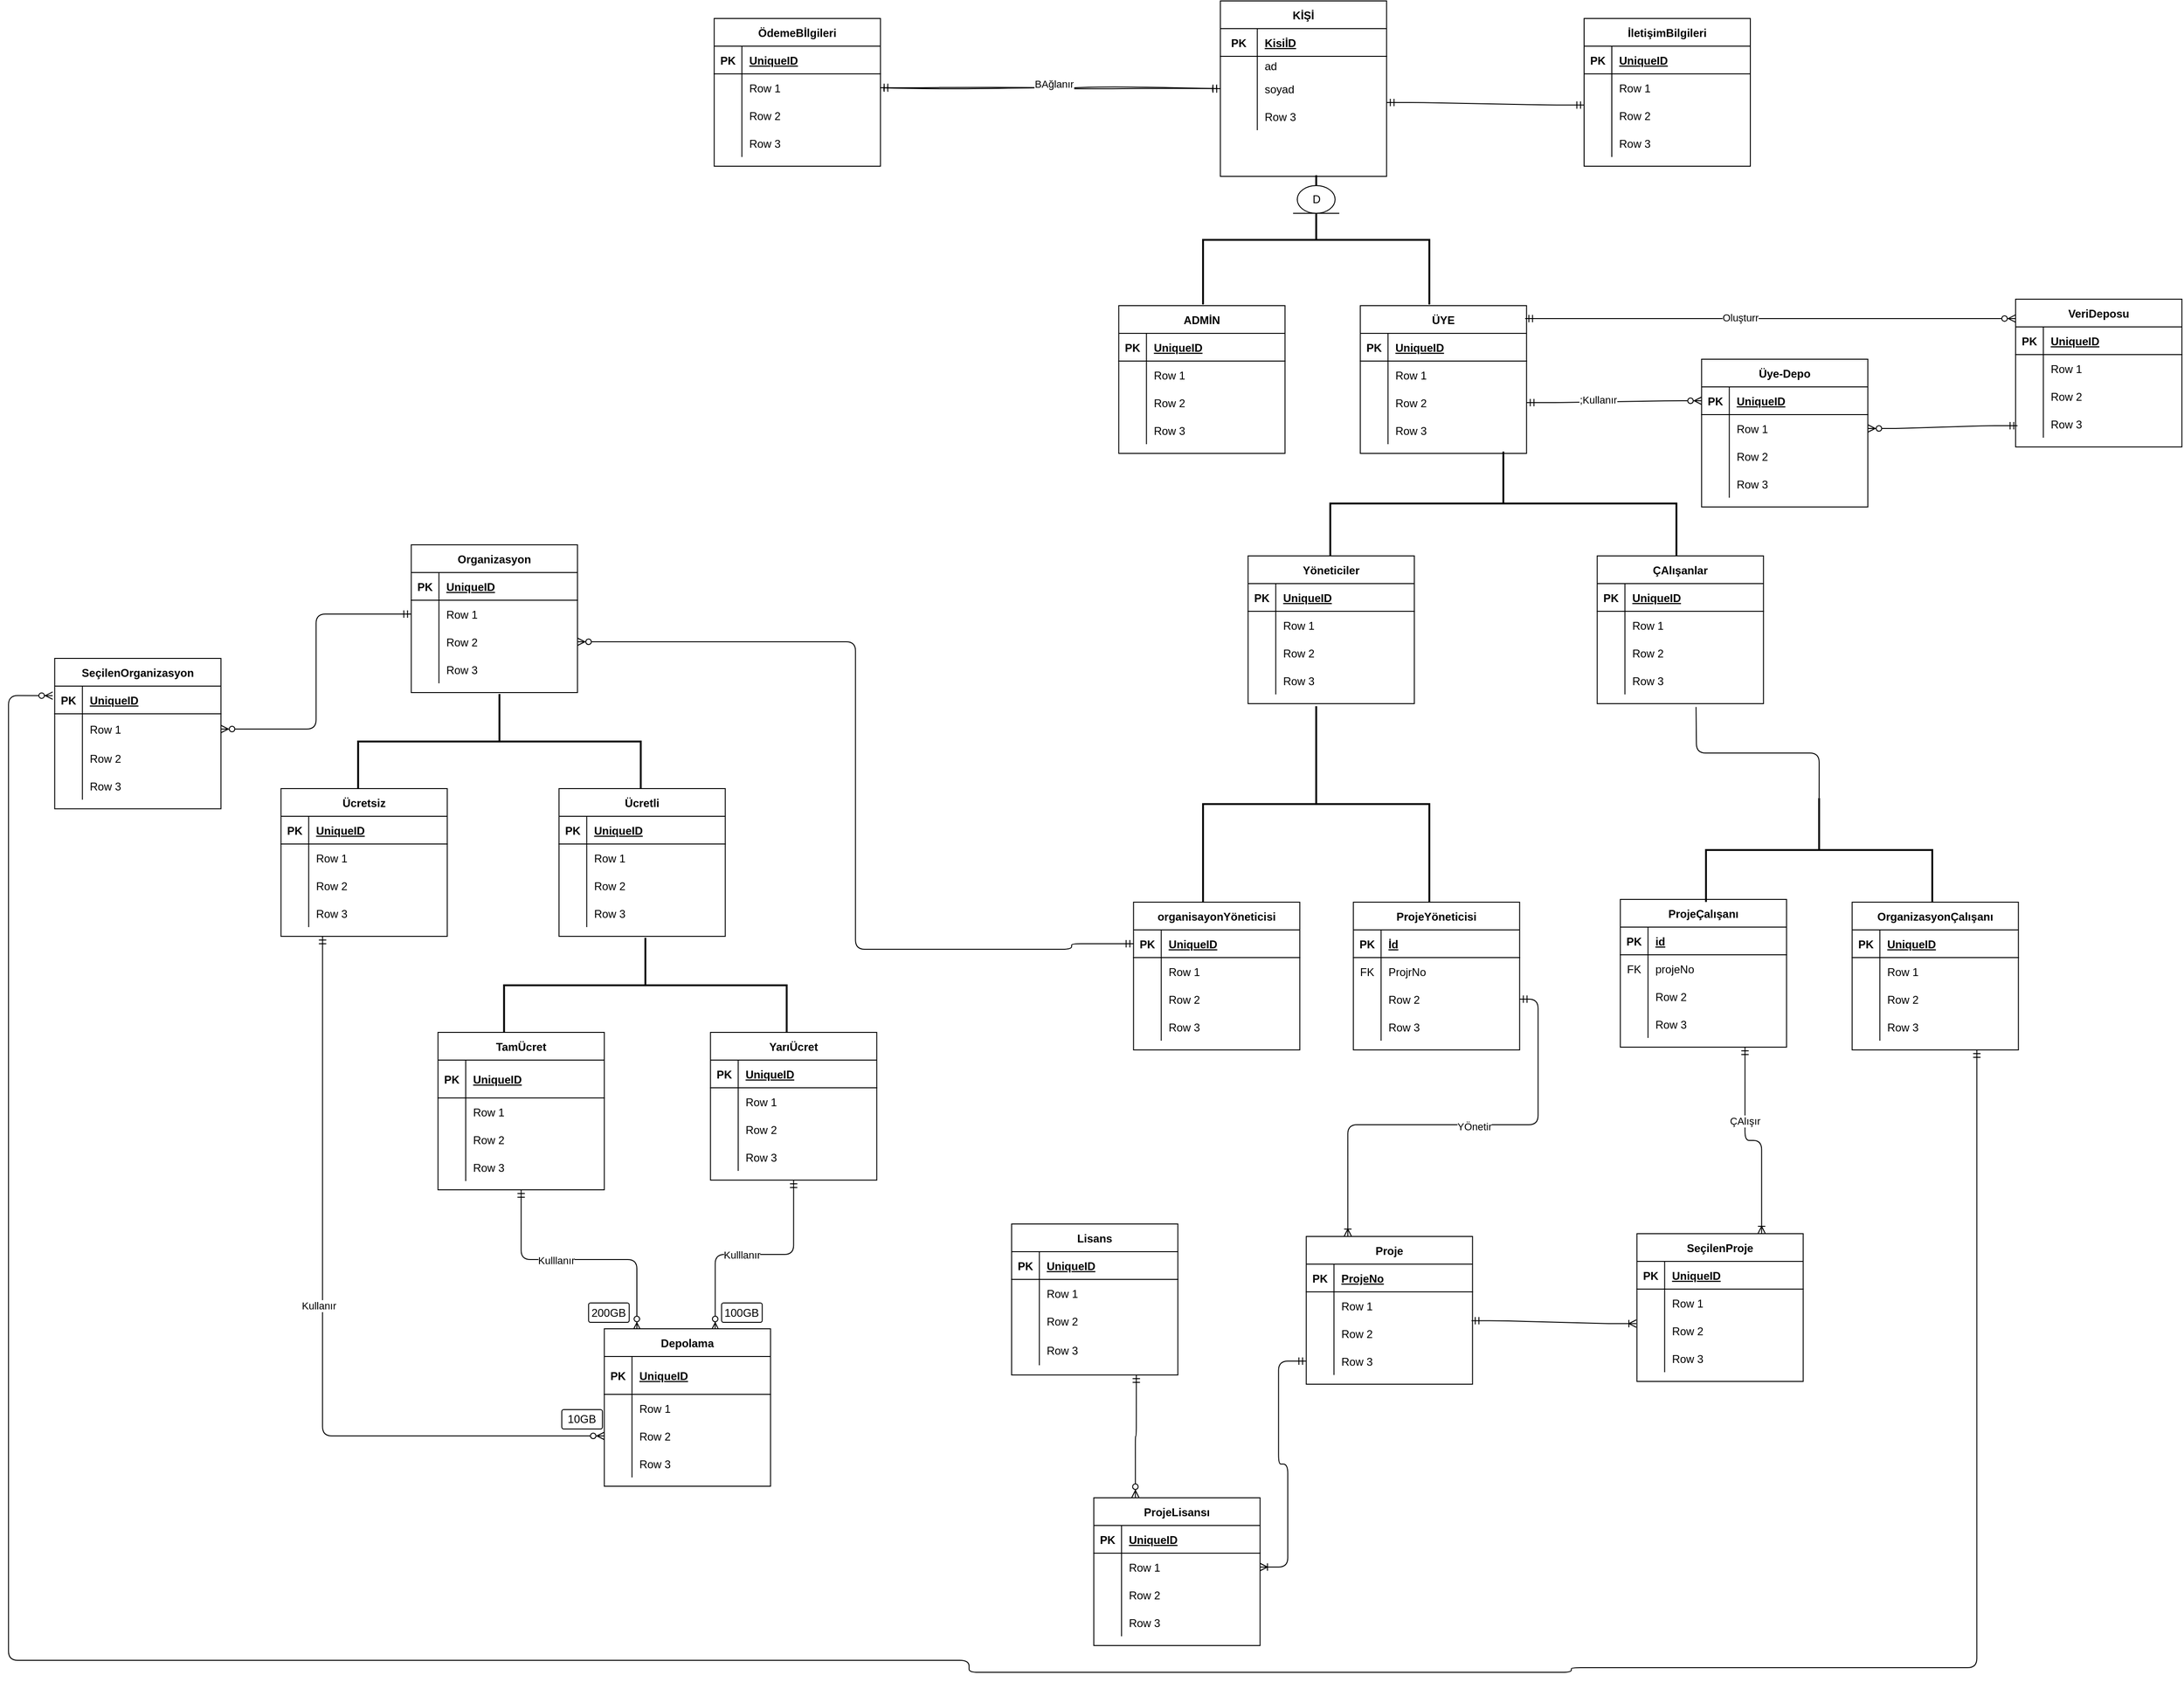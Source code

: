 <mxfile version="13.11.0" type="github">
  <diagram id="7WojDcvpjvajZ6NCQi6_" name="Page-1">
    <mxGraphModel dx="-2017" dy="-1296" grid="0" gridSize="10" guides="1" tooltips="1" connect="1" arrows="1" fold="1" page="0" pageScale="1" pageWidth="5000" pageHeight="1000" background="none" math="0" shadow="0">
      <root>
        <mxCell id="0" />
        <mxCell id="1" parent="0" />
        <mxCell id="4XAdeGgU8PDKUrDVrN4O-11" value="KİŞİ" style="shape=table;startSize=30;container=1;collapsible=1;childLayout=tableLayout;fixedRows=1;rowLines=0;fontStyle=1;align=center;resizeLast=1;" parent="1" vertex="1">
          <mxGeometry x="4860.22" y="2341" width="180" height="190" as="geometry" />
        </mxCell>
        <mxCell id="4XAdeGgU8PDKUrDVrN4O-12" value="" style="shape=partialRectangle;collapsible=0;dropTarget=0;pointerEvents=0;fillColor=none;top=0;left=0;bottom=1;right=0;points=[[0,0.5],[1,0.5]];portConstraint=eastwest;" parent="4XAdeGgU8PDKUrDVrN4O-11" vertex="1">
          <mxGeometry y="30" width="180" height="30" as="geometry" />
        </mxCell>
        <mxCell id="4XAdeGgU8PDKUrDVrN4O-13" value="PK" style="shape=partialRectangle;connectable=0;fillColor=none;top=0;left=0;bottom=0;right=0;fontStyle=1;overflow=hidden;" parent="4XAdeGgU8PDKUrDVrN4O-12" vertex="1">
          <mxGeometry width="40" height="30" as="geometry" />
        </mxCell>
        <mxCell id="4XAdeGgU8PDKUrDVrN4O-14" value="KisiİD" style="shape=partialRectangle;connectable=0;fillColor=none;top=0;left=0;bottom=0;right=0;align=left;spacingLeft=6;fontStyle=5;overflow=hidden;" parent="4XAdeGgU8PDKUrDVrN4O-12" vertex="1">
          <mxGeometry x="40" width="140" height="30" as="geometry" />
        </mxCell>
        <mxCell id="4XAdeGgU8PDKUrDVrN4O-15" value="" style="shape=partialRectangle;collapsible=0;dropTarget=0;pointerEvents=0;fillColor=none;top=0;left=0;bottom=0;right=0;points=[[0,0.5],[1,0.5]];portConstraint=eastwest;" parent="4XAdeGgU8PDKUrDVrN4O-11" vertex="1">
          <mxGeometry y="60" width="180" height="20" as="geometry" />
        </mxCell>
        <mxCell id="4XAdeGgU8PDKUrDVrN4O-16" value="" style="shape=partialRectangle;connectable=0;fillColor=none;top=0;left=0;bottom=0;right=0;editable=1;overflow=hidden;" parent="4XAdeGgU8PDKUrDVrN4O-15" vertex="1">
          <mxGeometry width="40" height="20" as="geometry" />
        </mxCell>
        <mxCell id="4XAdeGgU8PDKUrDVrN4O-17" value="ad" style="shape=partialRectangle;connectable=0;fillColor=none;top=0;left=0;bottom=0;right=0;align=left;spacingLeft=6;overflow=hidden;" parent="4XAdeGgU8PDKUrDVrN4O-15" vertex="1">
          <mxGeometry x="40" width="140" height="20" as="geometry" />
        </mxCell>
        <mxCell id="4XAdeGgU8PDKUrDVrN4O-18" value="" style="shape=partialRectangle;collapsible=0;dropTarget=0;pointerEvents=0;fillColor=none;top=0;left=0;bottom=0;right=0;points=[[0,0.5],[1,0.5]];portConstraint=eastwest;" parent="4XAdeGgU8PDKUrDVrN4O-11" vertex="1">
          <mxGeometry y="80" width="180" height="30" as="geometry" />
        </mxCell>
        <mxCell id="4XAdeGgU8PDKUrDVrN4O-19" value="" style="shape=partialRectangle;connectable=0;fillColor=none;top=0;left=0;bottom=0;right=0;editable=1;overflow=hidden;" parent="4XAdeGgU8PDKUrDVrN4O-18" vertex="1">
          <mxGeometry width="40" height="30" as="geometry" />
        </mxCell>
        <mxCell id="4XAdeGgU8PDKUrDVrN4O-20" value="soyad" style="shape=partialRectangle;connectable=0;fillColor=none;top=0;left=0;bottom=0;right=0;align=left;spacingLeft=6;overflow=hidden;" parent="4XAdeGgU8PDKUrDVrN4O-18" vertex="1">
          <mxGeometry x="40" width="140" height="30" as="geometry" />
        </mxCell>
        <mxCell id="4XAdeGgU8PDKUrDVrN4O-21" value="" style="shape=partialRectangle;collapsible=0;dropTarget=0;pointerEvents=0;fillColor=none;top=0;left=0;bottom=0;right=0;points=[[0,0.5],[1,0.5]];portConstraint=eastwest;" parent="4XAdeGgU8PDKUrDVrN4O-11" vertex="1">
          <mxGeometry y="110" width="180" height="30" as="geometry" />
        </mxCell>
        <mxCell id="4XAdeGgU8PDKUrDVrN4O-22" value="" style="shape=partialRectangle;connectable=0;fillColor=none;top=0;left=0;bottom=0;right=0;editable=1;overflow=hidden;" parent="4XAdeGgU8PDKUrDVrN4O-21" vertex="1">
          <mxGeometry width="40" height="30" as="geometry" />
        </mxCell>
        <mxCell id="4XAdeGgU8PDKUrDVrN4O-23" value="Row 3" style="shape=partialRectangle;connectable=0;fillColor=none;top=0;left=0;bottom=0;right=0;align=left;spacingLeft=6;overflow=hidden;" parent="4XAdeGgU8PDKUrDVrN4O-21" vertex="1">
          <mxGeometry x="40" width="140" height="30" as="geometry" />
        </mxCell>
        <mxCell id="4XAdeGgU8PDKUrDVrN4O-24" value="ADMİN" style="shape=table;startSize=30;container=1;collapsible=1;childLayout=tableLayout;fixedRows=1;rowLines=0;fontStyle=1;align=center;resizeLast=1;" parent="1" vertex="1">
          <mxGeometry x="4750.22" y="2671" width="180" height="160" as="geometry" />
        </mxCell>
        <mxCell id="4XAdeGgU8PDKUrDVrN4O-25" value="" style="shape=partialRectangle;collapsible=0;dropTarget=0;pointerEvents=0;fillColor=none;top=0;left=0;bottom=1;right=0;points=[[0,0.5],[1,0.5]];portConstraint=eastwest;" parent="4XAdeGgU8PDKUrDVrN4O-24" vertex="1">
          <mxGeometry y="30" width="180" height="30" as="geometry" />
        </mxCell>
        <mxCell id="4XAdeGgU8PDKUrDVrN4O-26" value="PK" style="shape=partialRectangle;connectable=0;fillColor=none;top=0;left=0;bottom=0;right=0;fontStyle=1;overflow=hidden;" parent="4XAdeGgU8PDKUrDVrN4O-25" vertex="1">
          <mxGeometry width="30" height="30" as="geometry" />
        </mxCell>
        <mxCell id="4XAdeGgU8PDKUrDVrN4O-27" value="UniqueID" style="shape=partialRectangle;connectable=0;fillColor=none;top=0;left=0;bottom=0;right=0;align=left;spacingLeft=6;fontStyle=5;overflow=hidden;" parent="4XAdeGgU8PDKUrDVrN4O-25" vertex="1">
          <mxGeometry x="30" width="150" height="30" as="geometry" />
        </mxCell>
        <mxCell id="4XAdeGgU8PDKUrDVrN4O-28" value="" style="shape=partialRectangle;collapsible=0;dropTarget=0;pointerEvents=0;fillColor=none;top=0;left=0;bottom=0;right=0;points=[[0,0.5],[1,0.5]];portConstraint=eastwest;" parent="4XAdeGgU8PDKUrDVrN4O-24" vertex="1">
          <mxGeometry y="60" width="180" height="30" as="geometry" />
        </mxCell>
        <mxCell id="4XAdeGgU8PDKUrDVrN4O-29" value="" style="shape=partialRectangle;connectable=0;fillColor=none;top=0;left=0;bottom=0;right=0;editable=1;overflow=hidden;" parent="4XAdeGgU8PDKUrDVrN4O-28" vertex="1">
          <mxGeometry width="30" height="30" as="geometry" />
        </mxCell>
        <mxCell id="4XAdeGgU8PDKUrDVrN4O-30" value="Row 1" style="shape=partialRectangle;connectable=0;fillColor=none;top=0;left=0;bottom=0;right=0;align=left;spacingLeft=6;overflow=hidden;" parent="4XAdeGgU8PDKUrDVrN4O-28" vertex="1">
          <mxGeometry x="30" width="150" height="30" as="geometry" />
        </mxCell>
        <mxCell id="4XAdeGgU8PDKUrDVrN4O-31" value="" style="shape=partialRectangle;collapsible=0;dropTarget=0;pointerEvents=0;fillColor=none;top=0;left=0;bottom=0;right=0;points=[[0,0.5],[1,0.5]];portConstraint=eastwest;" parent="4XAdeGgU8PDKUrDVrN4O-24" vertex="1">
          <mxGeometry y="90" width="180" height="30" as="geometry" />
        </mxCell>
        <mxCell id="4XAdeGgU8PDKUrDVrN4O-32" value="" style="shape=partialRectangle;connectable=0;fillColor=none;top=0;left=0;bottom=0;right=0;editable=1;overflow=hidden;" parent="4XAdeGgU8PDKUrDVrN4O-31" vertex="1">
          <mxGeometry width="30" height="30" as="geometry" />
        </mxCell>
        <mxCell id="4XAdeGgU8PDKUrDVrN4O-33" value="Row 2" style="shape=partialRectangle;connectable=0;fillColor=none;top=0;left=0;bottom=0;right=0;align=left;spacingLeft=6;overflow=hidden;" parent="4XAdeGgU8PDKUrDVrN4O-31" vertex="1">
          <mxGeometry x="30" width="150" height="30" as="geometry" />
        </mxCell>
        <mxCell id="4XAdeGgU8PDKUrDVrN4O-34" value="" style="shape=partialRectangle;collapsible=0;dropTarget=0;pointerEvents=0;fillColor=none;top=0;left=0;bottom=0;right=0;points=[[0,0.5],[1,0.5]];portConstraint=eastwest;" parent="4XAdeGgU8PDKUrDVrN4O-24" vertex="1">
          <mxGeometry y="120" width="180" height="30" as="geometry" />
        </mxCell>
        <mxCell id="4XAdeGgU8PDKUrDVrN4O-35" value="" style="shape=partialRectangle;connectable=0;fillColor=none;top=0;left=0;bottom=0;right=0;editable=1;overflow=hidden;" parent="4XAdeGgU8PDKUrDVrN4O-34" vertex="1">
          <mxGeometry width="30" height="30" as="geometry" />
        </mxCell>
        <mxCell id="4XAdeGgU8PDKUrDVrN4O-36" value="Row 3" style="shape=partialRectangle;connectable=0;fillColor=none;top=0;left=0;bottom=0;right=0;align=left;spacingLeft=6;overflow=hidden;" parent="4XAdeGgU8PDKUrDVrN4O-34" vertex="1">
          <mxGeometry x="30" width="150" height="30" as="geometry" />
        </mxCell>
        <mxCell id="4XAdeGgU8PDKUrDVrN4O-37" value="ÜYE" style="shape=table;startSize=30;container=1;collapsible=1;childLayout=tableLayout;fixedRows=1;rowLines=0;fontStyle=1;align=center;resizeLast=1;" parent="1" vertex="1">
          <mxGeometry x="5011.72" y="2671" width="180" height="160" as="geometry" />
        </mxCell>
        <mxCell id="4XAdeGgU8PDKUrDVrN4O-38" value="" style="shape=partialRectangle;collapsible=0;dropTarget=0;pointerEvents=0;fillColor=none;top=0;left=0;bottom=1;right=0;points=[[0,0.5],[1,0.5]];portConstraint=eastwest;" parent="4XAdeGgU8PDKUrDVrN4O-37" vertex="1">
          <mxGeometry y="30" width="180" height="30" as="geometry" />
        </mxCell>
        <mxCell id="4XAdeGgU8PDKUrDVrN4O-39" value="PK" style="shape=partialRectangle;connectable=0;fillColor=none;top=0;left=0;bottom=0;right=0;fontStyle=1;overflow=hidden;" parent="4XAdeGgU8PDKUrDVrN4O-38" vertex="1">
          <mxGeometry width="30" height="30" as="geometry" />
        </mxCell>
        <mxCell id="4XAdeGgU8PDKUrDVrN4O-40" value="UniqueID" style="shape=partialRectangle;connectable=0;fillColor=none;top=0;left=0;bottom=0;right=0;align=left;spacingLeft=6;fontStyle=5;overflow=hidden;" parent="4XAdeGgU8PDKUrDVrN4O-38" vertex="1">
          <mxGeometry x="30" width="150" height="30" as="geometry" />
        </mxCell>
        <mxCell id="4XAdeGgU8PDKUrDVrN4O-41" value="" style="shape=partialRectangle;collapsible=0;dropTarget=0;pointerEvents=0;fillColor=none;top=0;left=0;bottom=0;right=0;points=[[0,0.5],[1,0.5]];portConstraint=eastwest;" parent="4XAdeGgU8PDKUrDVrN4O-37" vertex="1">
          <mxGeometry y="60" width="180" height="30" as="geometry" />
        </mxCell>
        <mxCell id="4XAdeGgU8PDKUrDVrN4O-42" value="" style="shape=partialRectangle;connectable=0;fillColor=none;top=0;left=0;bottom=0;right=0;editable=1;overflow=hidden;" parent="4XAdeGgU8PDKUrDVrN4O-41" vertex="1">
          <mxGeometry width="30" height="30" as="geometry" />
        </mxCell>
        <mxCell id="4XAdeGgU8PDKUrDVrN4O-43" value="Row 1" style="shape=partialRectangle;connectable=0;fillColor=none;top=0;left=0;bottom=0;right=0;align=left;spacingLeft=6;overflow=hidden;" parent="4XAdeGgU8PDKUrDVrN4O-41" vertex="1">
          <mxGeometry x="30" width="150" height="30" as="geometry" />
        </mxCell>
        <mxCell id="4XAdeGgU8PDKUrDVrN4O-44" value="" style="shape=partialRectangle;collapsible=0;dropTarget=0;pointerEvents=0;fillColor=none;top=0;left=0;bottom=0;right=0;points=[[0,0.5],[1,0.5]];portConstraint=eastwest;" parent="4XAdeGgU8PDKUrDVrN4O-37" vertex="1">
          <mxGeometry y="90" width="180" height="30" as="geometry" />
        </mxCell>
        <mxCell id="4XAdeGgU8PDKUrDVrN4O-45" value="" style="shape=partialRectangle;connectable=0;fillColor=none;top=0;left=0;bottom=0;right=0;editable=1;overflow=hidden;" parent="4XAdeGgU8PDKUrDVrN4O-44" vertex="1">
          <mxGeometry width="30" height="30" as="geometry" />
        </mxCell>
        <mxCell id="4XAdeGgU8PDKUrDVrN4O-46" value="Row 2" style="shape=partialRectangle;connectable=0;fillColor=none;top=0;left=0;bottom=0;right=0;align=left;spacingLeft=6;overflow=hidden;" parent="4XAdeGgU8PDKUrDVrN4O-44" vertex="1">
          <mxGeometry x="30" width="150" height="30" as="geometry" />
        </mxCell>
        <mxCell id="4XAdeGgU8PDKUrDVrN4O-47" value="" style="shape=partialRectangle;collapsible=0;dropTarget=0;pointerEvents=0;fillColor=none;top=0;left=0;bottom=0;right=0;points=[[0,0.5],[1,0.5]];portConstraint=eastwest;" parent="4XAdeGgU8PDKUrDVrN4O-37" vertex="1">
          <mxGeometry y="120" width="180" height="30" as="geometry" />
        </mxCell>
        <mxCell id="4XAdeGgU8PDKUrDVrN4O-48" value="" style="shape=partialRectangle;connectable=0;fillColor=none;top=0;left=0;bottom=0;right=0;editable=1;overflow=hidden;" parent="4XAdeGgU8PDKUrDVrN4O-47" vertex="1">
          <mxGeometry width="30" height="30" as="geometry" />
        </mxCell>
        <mxCell id="4XAdeGgU8PDKUrDVrN4O-49" value="Row 3" style="shape=partialRectangle;connectable=0;fillColor=none;top=0;left=0;bottom=0;right=0;align=left;spacingLeft=6;overflow=hidden;" parent="4XAdeGgU8PDKUrDVrN4O-47" vertex="1">
          <mxGeometry x="30" width="150" height="30" as="geometry" />
        </mxCell>
        <mxCell id="4XAdeGgU8PDKUrDVrN4O-52" value="ProjeYöneticisi" style="shape=table;startSize=30;container=1;collapsible=1;childLayout=tableLayout;fixedRows=1;rowLines=0;fontStyle=1;align=center;resizeLast=1;" parent="1" vertex="1">
          <mxGeometry x="5004.22" y="3317" width="180" height="160" as="geometry" />
        </mxCell>
        <mxCell id="4XAdeGgU8PDKUrDVrN4O-53" value="" style="shape=partialRectangle;collapsible=0;dropTarget=0;pointerEvents=0;fillColor=none;top=0;left=0;bottom=1;right=0;points=[[0,0.5],[1,0.5]];portConstraint=eastwest;" parent="4XAdeGgU8PDKUrDVrN4O-52" vertex="1">
          <mxGeometry y="30" width="180" height="30" as="geometry" />
        </mxCell>
        <mxCell id="4XAdeGgU8PDKUrDVrN4O-54" value="PK" style="shape=partialRectangle;connectable=0;fillColor=none;top=0;left=0;bottom=0;right=0;fontStyle=1;overflow=hidden;" parent="4XAdeGgU8PDKUrDVrN4O-53" vertex="1">
          <mxGeometry width="30" height="30" as="geometry" />
        </mxCell>
        <mxCell id="4XAdeGgU8PDKUrDVrN4O-55" value="İd" style="shape=partialRectangle;connectable=0;fillColor=none;top=0;left=0;bottom=0;right=0;align=left;spacingLeft=6;fontStyle=5;overflow=hidden;" parent="4XAdeGgU8PDKUrDVrN4O-53" vertex="1">
          <mxGeometry x="30" width="150" height="30" as="geometry" />
        </mxCell>
        <mxCell id="4XAdeGgU8PDKUrDVrN4O-56" value="" style="shape=partialRectangle;collapsible=0;dropTarget=0;pointerEvents=0;fillColor=none;top=0;left=0;bottom=0;right=0;points=[[0,0.5],[1,0.5]];portConstraint=eastwest;" parent="4XAdeGgU8PDKUrDVrN4O-52" vertex="1">
          <mxGeometry y="60" width="180" height="30" as="geometry" />
        </mxCell>
        <mxCell id="4XAdeGgU8PDKUrDVrN4O-57" value="FK" style="shape=partialRectangle;connectable=0;fillColor=none;top=0;left=0;bottom=0;right=0;editable=1;overflow=hidden;" parent="4XAdeGgU8PDKUrDVrN4O-56" vertex="1">
          <mxGeometry width="30" height="30" as="geometry" />
        </mxCell>
        <mxCell id="4XAdeGgU8PDKUrDVrN4O-58" value="ProjrNo" style="shape=partialRectangle;connectable=0;fillColor=none;top=0;left=0;bottom=0;right=0;align=left;spacingLeft=6;overflow=hidden;" parent="4XAdeGgU8PDKUrDVrN4O-56" vertex="1">
          <mxGeometry x="30" width="150" height="30" as="geometry" />
        </mxCell>
        <mxCell id="4XAdeGgU8PDKUrDVrN4O-59" value="" style="shape=partialRectangle;collapsible=0;dropTarget=0;pointerEvents=0;fillColor=none;top=0;left=0;bottom=0;right=0;points=[[0,0.5],[1,0.5]];portConstraint=eastwest;" parent="4XAdeGgU8PDKUrDVrN4O-52" vertex="1">
          <mxGeometry y="90" width="180" height="30" as="geometry" />
        </mxCell>
        <mxCell id="4XAdeGgU8PDKUrDVrN4O-60" value="" style="shape=partialRectangle;connectable=0;fillColor=none;top=0;left=0;bottom=0;right=0;editable=1;overflow=hidden;" parent="4XAdeGgU8PDKUrDVrN4O-59" vertex="1">
          <mxGeometry width="30" height="30" as="geometry" />
        </mxCell>
        <mxCell id="4XAdeGgU8PDKUrDVrN4O-61" value="Row 2" style="shape=partialRectangle;connectable=0;fillColor=none;top=0;left=0;bottom=0;right=0;align=left;spacingLeft=6;overflow=hidden;" parent="4XAdeGgU8PDKUrDVrN4O-59" vertex="1">
          <mxGeometry x="30" width="150" height="30" as="geometry" />
        </mxCell>
        <mxCell id="4XAdeGgU8PDKUrDVrN4O-62" value="" style="shape=partialRectangle;collapsible=0;dropTarget=0;pointerEvents=0;fillColor=none;top=0;left=0;bottom=0;right=0;points=[[0,0.5],[1,0.5]];portConstraint=eastwest;" parent="4XAdeGgU8PDKUrDVrN4O-52" vertex="1">
          <mxGeometry y="120" width="180" height="30" as="geometry" />
        </mxCell>
        <mxCell id="4XAdeGgU8PDKUrDVrN4O-63" value="" style="shape=partialRectangle;connectable=0;fillColor=none;top=0;left=0;bottom=0;right=0;editable=1;overflow=hidden;" parent="4XAdeGgU8PDKUrDVrN4O-62" vertex="1">
          <mxGeometry width="30" height="30" as="geometry" />
        </mxCell>
        <mxCell id="4XAdeGgU8PDKUrDVrN4O-64" value="Row 3" style="shape=partialRectangle;connectable=0;fillColor=none;top=0;left=0;bottom=0;right=0;align=left;spacingLeft=6;overflow=hidden;" parent="4XAdeGgU8PDKUrDVrN4O-62" vertex="1">
          <mxGeometry x="30" width="150" height="30" as="geometry" />
        </mxCell>
        <mxCell id="4XAdeGgU8PDKUrDVrN4O-65" value="ProjeÇalışanı" style="shape=table;startSize=30;container=1;collapsible=1;childLayout=tableLayout;fixedRows=1;rowLines=0;fontStyle=1;align=center;resizeLast=1;" parent="1" vertex="1">
          <mxGeometry x="5293.22" y="3314" width="180" height="160" as="geometry" />
        </mxCell>
        <mxCell id="4XAdeGgU8PDKUrDVrN4O-66" value="" style="shape=partialRectangle;collapsible=0;dropTarget=0;pointerEvents=0;fillColor=none;top=0;left=0;bottom=1;right=0;points=[[0,0.5],[1,0.5]];portConstraint=eastwest;" parent="4XAdeGgU8PDKUrDVrN4O-65" vertex="1">
          <mxGeometry y="30" width="180" height="30" as="geometry" />
        </mxCell>
        <mxCell id="4XAdeGgU8PDKUrDVrN4O-67" value="PK" style="shape=partialRectangle;connectable=0;fillColor=none;top=0;left=0;bottom=0;right=0;fontStyle=1;overflow=hidden;" parent="4XAdeGgU8PDKUrDVrN4O-66" vertex="1">
          <mxGeometry width="30" height="30" as="geometry" />
        </mxCell>
        <mxCell id="4XAdeGgU8PDKUrDVrN4O-68" value="id" style="shape=partialRectangle;connectable=0;fillColor=none;top=0;left=0;bottom=0;right=0;align=left;spacingLeft=6;fontStyle=5;overflow=hidden;" parent="4XAdeGgU8PDKUrDVrN4O-66" vertex="1">
          <mxGeometry x="30" width="150" height="30" as="geometry" />
        </mxCell>
        <mxCell id="4XAdeGgU8PDKUrDVrN4O-69" value="" style="shape=partialRectangle;collapsible=0;dropTarget=0;pointerEvents=0;fillColor=none;top=0;left=0;bottom=0;right=0;points=[[0,0.5],[1,0.5]];portConstraint=eastwest;" parent="4XAdeGgU8PDKUrDVrN4O-65" vertex="1">
          <mxGeometry y="60" width="180" height="30" as="geometry" />
        </mxCell>
        <mxCell id="4XAdeGgU8PDKUrDVrN4O-70" value="FK" style="shape=partialRectangle;connectable=0;fillColor=none;top=0;left=0;bottom=0;right=0;editable=1;overflow=hidden;" parent="4XAdeGgU8PDKUrDVrN4O-69" vertex="1">
          <mxGeometry width="30" height="30" as="geometry" />
        </mxCell>
        <mxCell id="4XAdeGgU8PDKUrDVrN4O-71" value="projeNo" style="shape=partialRectangle;connectable=0;fillColor=none;top=0;left=0;bottom=0;right=0;align=left;spacingLeft=6;overflow=hidden;" parent="4XAdeGgU8PDKUrDVrN4O-69" vertex="1">
          <mxGeometry x="30" width="150" height="30" as="geometry" />
        </mxCell>
        <mxCell id="4XAdeGgU8PDKUrDVrN4O-72" value="" style="shape=partialRectangle;collapsible=0;dropTarget=0;pointerEvents=0;fillColor=none;top=0;left=0;bottom=0;right=0;points=[[0,0.5],[1,0.5]];portConstraint=eastwest;" parent="4XAdeGgU8PDKUrDVrN4O-65" vertex="1">
          <mxGeometry y="90" width="180" height="30" as="geometry" />
        </mxCell>
        <mxCell id="4XAdeGgU8PDKUrDVrN4O-73" value="" style="shape=partialRectangle;connectable=0;fillColor=none;top=0;left=0;bottom=0;right=0;editable=1;overflow=hidden;" parent="4XAdeGgU8PDKUrDVrN4O-72" vertex="1">
          <mxGeometry width="30" height="30" as="geometry" />
        </mxCell>
        <mxCell id="4XAdeGgU8PDKUrDVrN4O-74" value="Row 2" style="shape=partialRectangle;connectable=0;fillColor=none;top=0;left=0;bottom=0;right=0;align=left;spacingLeft=6;overflow=hidden;" parent="4XAdeGgU8PDKUrDVrN4O-72" vertex="1">
          <mxGeometry x="30" width="150" height="30" as="geometry" />
        </mxCell>
        <mxCell id="4XAdeGgU8PDKUrDVrN4O-75" value="" style="shape=partialRectangle;collapsible=0;dropTarget=0;pointerEvents=0;fillColor=none;top=0;left=0;bottom=0;right=0;points=[[0,0.5],[1,0.5]];portConstraint=eastwest;" parent="4XAdeGgU8PDKUrDVrN4O-65" vertex="1">
          <mxGeometry y="120" width="180" height="30" as="geometry" />
        </mxCell>
        <mxCell id="4XAdeGgU8PDKUrDVrN4O-76" value="" style="shape=partialRectangle;connectable=0;fillColor=none;top=0;left=0;bottom=0;right=0;editable=1;overflow=hidden;" parent="4XAdeGgU8PDKUrDVrN4O-75" vertex="1">
          <mxGeometry width="30" height="30" as="geometry" />
        </mxCell>
        <mxCell id="4XAdeGgU8PDKUrDVrN4O-77" value="Row 3" style="shape=partialRectangle;connectable=0;fillColor=none;top=0;left=0;bottom=0;right=0;align=left;spacingLeft=6;overflow=hidden;" parent="4XAdeGgU8PDKUrDVrN4O-75" vertex="1">
          <mxGeometry x="30" width="150" height="30" as="geometry" />
        </mxCell>
        <mxCell id="-82yVYaxd3YwgqzjwZEA-39" style="edgeStyle=orthogonalEdgeStyle;rounded=1;sketch=0;orthogonalLoop=1;jettySize=auto;html=1;exitX=0.25;exitY=0;exitDx=0;exitDy=0;entryX=1;entryY=0.5;entryDx=0;entryDy=0;startArrow=ERoneToMany;startFill=0;strokeColor=#000000;endArrow=ERmandOne;endFill=0;" parent="1" source="4XAdeGgU8PDKUrDVrN4O-93" target="4XAdeGgU8PDKUrDVrN4O-59" edge="1">
          <mxGeometry relative="1" as="geometry" />
        </mxCell>
        <mxCell id="-82yVYaxd3YwgqzjwZEA-41" value="YÖnetir" style="edgeLabel;html=1;align=center;verticalAlign=middle;resizable=0;points=[];" parent="-82yVYaxd3YwgqzjwZEA-39" vertex="1" connectable="0">
          <mxGeometry x="0.069" y="-2" relative="1" as="geometry">
            <mxPoint as="offset" />
          </mxGeometry>
        </mxCell>
        <mxCell id="4XAdeGgU8PDKUrDVrN4O-93" value="Proje" style="shape=table;startSize=30;container=1;collapsible=1;childLayout=tableLayout;fixedRows=1;rowLines=0;fontStyle=1;align=center;resizeLast=1;" parent="1" vertex="1">
          <mxGeometry x="4953.22" y="3679" width="180" height="160" as="geometry" />
        </mxCell>
        <mxCell id="4XAdeGgU8PDKUrDVrN4O-94" value="" style="shape=partialRectangle;collapsible=0;dropTarget=0;pointerEvents=0;fillColor=none;top=0;left=0;bottom=1;right=0;points=[[0,0.5],[1,0.5]];portConstraint=eastwest;" parent="4XAdeGgU8PDKUrDVrN4O-93" vertex="1">
          <mxGeometry y="30" width="180" height="30" as="geometry" />
        </mxCell>
        <mxCell id="4XAdeGgU8PDKUrDVrN4O-95" value="PK" style="shape=partialRectangle;connectable=0;fillColor=none;top=0;left=0;bottom=0;right=0;fontStyle=1;overflow=hidden;" parent="4XAdeGgU8PDKUrDVrN4O-94" vertex="1">
          <mxGeometry width="30" height="30" as="geometry" />
        </mxCell>
        <mxCell id="4XAdeGgU8PDKUrDVrN4O-96" value="ProjeNo" style="shape=partialRectangle;connectable=0;fillColor=none;top=0;left=0;bottom=0;right=0;align=left;spacingLeft=6;fontStyle=5;overflow=hidden;" parent="4XAdeGgU8PDKUrDVrN4O-94" vertex="1">
          <mxGeometry x="30" width="150" height="30" as="geometry" />
        </mxCell>
        <mxCell id="4XAdeGgU8PDKUrDVrN4O-97" value="" style="shape=partialRectangle;collapsible=0;dropTarget=0;pointerEvents=0;fillColor=none;top=0;left=0;bottom=0;right=0;points=[[0,0.5],[1,0.5]];portConstraint=eastwest;" parent="4XAdeGgU8PDKUrDVrN4O-93" vertex="1">
          <mxGeometry y="60" width="180" height="30" as="geometry" />
        </mxCell>
        <mxCell id="4XAdeGgU8PDKUrDVrN4O-98" value="" style="shape=partialRectangle;connectable=0;fillColor=none;top=0;left=0;bottom=0;right=0;editable=1;overflow=hidden;" parent="4XAdeGgU8PDKUrDVrN4O-97" vertex="1">
          <mxGeometry width="30" height="30" as="geometry" />
        </mxCell>
        <mxCell id="4XAdeGgU8PDKUrDVrN4O-99" value="Row 1" style="shape=partialRectangle;connectable=0;fillColor=none;top=0;left=0;bottom=0;right=0;align=left;spacingLeft=6;overflow=hidden;" parent="4XAdeGgU8PDKUrDVrN4O-97" vertex="1">
          <mxGeometry x="30" width="150" height="30" as="geometry" />
        </mxCell>
        <mxCell id="4XAdeGgU8PDKUrDVrN4O-100" value="" style="shape=partialRectangle;collapsible=0;dropTarget=0;pointerEvents=0;fillColor=none;top=0;left=0;bottom=0;right=0;points=[[0,0.5],[1,0.5]];portConstraint=eastwest;" parent="4XAdeGgU8PDKUrDVrN4O-93" vertex="1">
          <mxGeometry y="90" width="180" height="30" as="geometry" />
        </mxCell>
        <mxCell id="4XAdeGgU8PDKUrDVrN4O-101" value="" style="shape=partialRectangle;connectable=0;fillColor=none;top=0;left=0;bottom=0;right=0;editable=1;overflow=hidden;" parent="4XAdeGgU8PDKUrDVrN4O-100" vertex="1">
          <mxGeometry width="30" height="30" as="geometry" />
        </mxCell>
        <mxCell id="4XAdeGgU8PDKUrDVrN4O-102" value="Row 2" style="shape=partialRectangle;connectable=0;fillColor=none;top=0;left=0;bottom=0;right=0;align=left;spacingLeft=6;overflow=hidden;" parent="4XAdeGgU8PDKUrDVrN4O-100" vertex="1">
          <mxGeometry x="30" width="150" height="30" as="geometry" />
        </mxCell>
        <mxCell id="4XAdeGgU8PDKUrDVrN4O-103" value="" style="shape=partialRectangle;collapsible=0;dropTarget=0;pointerEvents=0;fillColor=none;top=0;left=0;bottom=0;right=0;points=[[0,0.5],[1,0.5]];portConstraint=eastwest;" parent="4XAdeGgU8PDKUrDVrN4O-93" vertex="1">
          <mxGeometry y="120" width="180" height="30" as="geometry" />
        </mxCell>
        <mxCell id="4XAdeGgU8PDKUrDVrN4O-104" value="" style="shape=partialRectangle;connectable=0;fillColor=none;top=0;left=0;bottom=0;right=0;editable=1;overflow=hidden;" parent="4XAdeGgU8PDKUrDVrN4O-103" vertex="1">
          <mxGeometry width="30" height="30" as="geometry" />
        </mxCell>
        <mxCell id="4XAdeGgU8PDKUrDVrN4O-105" value="Row 3" style="shape=partialRectangle;connectable=0;fillColor=none;top=0;left=0;bottom=0;right=0;align=left;spacingLeft=6;overflow=hidden;" parent="4XAdeGgU8PDKUrDVrN4O-103" vertex="1">
          <mxGeometry x="30" width="150" height="30" as="geometry" />
        </mxCell>
        <mxCell id="4XAdeGgU8PDKUrDVrN4O-106" value="İletişimBilgileri" style="shape=table;startSize=30;container=1;collapsible=1;childLayout=tableLayout;fixedRows=1;rowLines=0;fontStyle=1;align=center;resizeLast=1;" parent="1" vertex="1">
          <mxGeometry x="5254.0" y="2360" width="180" height="160" as="geometry" />
        </mxCell>
        <mxCell id="4XAdeGgU8PDKUrDVrN4O-107" value="" style="shape=partialRectangle;collapsible=0;dropTarget=0;pointerEvents=0;fillColor=none;top=0;left=0;bottom=1;right=0;points=[[0,0.5],[1,0.5]];portConstraint=eastwest;" parent="4XAdeGgU8PDKUrDVrN4O-106" vertex="1">
          <mxGeometry y="30" width="180" height="30" as="geometry" />
        </mxCell>
        <mxCell id="4XAdeGgU8PDKUrDVrN4O-108" value="PK" style="shape=partialRectangle;connectable=0;fillColor=none;top=0;left=0;bottom=0;right=0;fontStyle=1;overflow=hidden;" parent="4XAdeGgU8PDKUrDVrN4O-107" vertex="1">
          <mxGeometry width="30" height="30" as="geometry" />
        </mxCell>
        <mxCell id="4XAdeGgU8PDKUrDVrN4O-109" value="UniqueID" style="shape=partialRectangle;connectable=0;fillColor=none;top=0;left=0;bottom=0;right=0;align=left;spacingLeft=6;fontStyle=5;overflow=hidden;" parent="4XAdeGgU8PDKUrDVrN4O-107" vertex="1">
          <mxGeometry x="30" width="150" height="30" as="geometry" />
        </mxCell>
        <mxCell id="4XAdeGgU8PDKUrDVrN4O-110" value="" style="shape=partialRectangle;collapsible=0;dropTarget=0;pointerEvents=0;fillColor=none;top=0;left=0;bottom=0;right=0;points=[[0,0.5],[1,0.5]];portConstraint=eastwest;" parent="4XAdeGgU8PDKUrDVrN4O-106" vertex="1">
          <mxGeometry y="60" width="180" height="30" as="geometry" />
        </mxCell>
        <mxCell id="4XAdeGgU8PDKUrDVrN4O-111" value="" style="shape=partialRectangle;connectable=0;fillColor=none;top=0;left=0;bottom=0;right=0;editable=1;overflow=hidden;" parent="4XAdeGgU8PDKUrDVrN4O-110" vertex="1">
          <mxGeometry width="30" height="30" as="geometry" />
        </mxCell>
        <mxCell id="4XAdeGgU8PDKUrDVrN4O-112" value="Row 1" style="shape=partialRectangle;connectable=0;fillColor=none;top=0;left=0;bottom=0;right=0;align=left;spacingLeft=6;overflow=hidden;" parent="4XAdeGgU8PDKUrDVrN4O-110" vertex="1">
          <mxGeometry x="30" width="150" height="30" as="geometry" />
        </mxCell>
        <mxCell id="4XAdeGgU8PDKUrDVrN4O-113" value="" style="shape=partialRectangle;collapsible=0;dropTarget=0;pointerEvents=0;fillColor=none;top=0;left=0;bottom=0;right=0;points=[[0,0.5],[1,0.5]];portConstraint=eastwest;" parent="4XAdeGgU8PDKUrDVrN4O-106" vertex="1">
          <mxGeometry y="90" width="180" height="30" as="geometry" />
        </mxCell>
        <mxCell id="4XAdeGgU8PDKUrDVrN4O-114" value="" style="shape=partialRectangle;connectable=0;fillColor=none;top=0;left=0;bottom=0;right=0;editable=1;overflow=hidden;" parent="4XAdeGgU8PDKUrDVrN4O-113" vertex="1">
          <mxGeometry width="30" height="30" as="geometry" />
        </mxCell>
        <mxCell id="4XAdeGgU8PDKUrDVrN4O-115" value="Row 2" style="shape=partialRectangle;connectable=0;fillColor=none;top=0;left=0;bottom=0;right=0;align=left;spacingLeft=6;overflow=hidden;" parent="4XAdeGgU8PDKUrDVrN4O-113" vertex="1">
          <mxGeometry x="30" width="150" height="30" as="geometry" />
        </mxCell>
        <mxCell id="4XAdeGgU8PDKUrDVrN4O-116" value="" style="shape=partialRectangle;collapsible=0;dropTarget=0;pointerEvents=0;fillColor=none;top=0;left=0;bottom=0;right=0;points=[[0,0.5],[1,0.5]];portConstraint=eastwest;" parent="4XAdeGgU8PDKUrDVrN4O-106" vertex="1">
          <mxGeometry y="120" width="180" height="30" as="geometry" />
        </mxCell>
        <mxCell id="4XAdeGgU8PDKUrDVrN4O-117" value="" style="shape=partialRectangle;connectable=0;fillColor=none;top=0;left=0;bottom=0;right=0;editable=1;overflow=hidden;" parent="4XAdeGgU8PDKUrDVrN4O-116" vertex="1">
          <mxGeometry width="30" height="30" as="geometry" />
        </mxCell>
        <mxCell id="4XAdeGgU8PDKUrDVrN4O-118" value="Row 3" style="shape=partialRectangle;connectable=0;fillColor=none;top=0;left=0;bottom=0;right=0;align=left;spacingLeft=6;overflow=hidden;" parent="4XAdeGgU8PDKUrDVrN4O-116" vertex="1">
          <mxGeometry x="30" width="150" height="30" as="geometry" />
        </mxCell>
        <mxCell id="-82yVYaxd3YwgqzjwZEA-239" style="edgeStyle=orthogonalEdgeStyle;rounded=1;sketch=0;jumpSize=11;orthogonalLoop=1;jettySize=auto;html=1;exitX=0.75;exitY=1;exitDx=0;exitDy=0;entryX=0.25;entryY=0;entryDx=0;entryDy=0;startArrow=ERmandOne;startFill=0;endArrow=ERzeroToMany;endFill=1;strokeColor=#000000;" parent="1" source="4XAdeGgU8PDKUrDVrN4O-119" target="4XAdeGgU8PDKUrDVrN4O-139" edge="1">
          <mxGeometry relative="1" as="geometry" />
        </mxCell>
        <mxCell id="4XAdeGgU8PDKUrDVrN4O-119" value="Lisans" style="shape=table;startSize=30;container=1;collapsible=1;childLayout=tableLayout;fixedRows=1;rowLines=0;fontStyle=1;align=center;resizeLast=1;" parent="1" vertex="1">
          <mxGeometry x="4634.22" y="3665.5" width="180" height="163.441" as="geometry" />
        </mxCell>
        <mxCell id="4XAdeGgU8PDKUrDVrN4O-120" value="" style="shape=partialRectangle;collapsible=0;dropTarget=0;pointerEvents=0;fillColor=none;top=0;left=0;bottom=1;right=0;points=[[0,0.5],[1,0.5]];portConstraint=eastwest;" parent="4XAdeGgU8PDKUrDVrN4O-119" vertex="1">
          <mxGeometry y="30" width="180" height="30" as="geometry" />
        </mxCell>
        <mxCell id="4XAdeGgU8PDKUrDVrN4O-121" value="PK" style="shape=partialRectangle;connectable=0;fillColor=none;top=0;left=0;bottom=0;right=0;fontStyle=1;overflow=hidden;" parent="4XAdeGgU8PDKUrDVrN4O-120" vertex="1">
          <mxGeometry width="30" height="30" as="geometry" />
        </mxCell>
        <mxCell id="4XAdeGgU8PDKUrDVrN4O-122" value="UniqueID" style="shape=partialRectangle;connectable=0;fillColor=none;top=0;left=0;bottom=0;right=0;align=left;spacingLeft=6;fontStyle=5;overflow=hidden;" parent="4XAdeGgU8PDKUrDVrN4O-120" vertex="1">
          <mxGeometry x="30" width="150" height="30" as="geometry" />
        </mxCell>
        <mxCell id="4XAdeGgU8PDKUrDVrN4O-123" value="" style="shape=partialRectangle;collapsible=0;dropTarget=0;pointerEvents=0;fillColor=none;top=0;left=0;bottom=0;right=0;points=[[0,0.5],[1,0.5]];portConstraint=eastwest;" parent="4XAdeGgU8PDKUrDVrN4O-119" vertex="1">
          <mxGeometry y="60" width="180" height="30" as="geometry" />
        </mxCell>
        <mxCell id="4XAdeGgU8PDKUrDVrN4O-124" value="" style="shape=partialRectangle;connectable=0;fillColor=none;top=0;left=0;bottom=0;right=0;editable=1;overflow=hidden;" parent="4XAdeGgU8PDKUrDVrN4O-123" vertex="1">
          <mxGeometry width="30" height="30" as="geometry" />
        </mxCell>
        <mxCell id="4XAdeGgU8PDKUrDVrN4O-125" value="Row 1" style="shape=partialRectangle;connectable=0;fillColor=none;top=0;left=0;bottom=0;right=0;align=left;spacingLeft=6;overflow=hidden;" parent="4XAdeGgU8PDKUrDVrN4O-123" vertex="1">
          <mxGeometry x="30" width="150" height="30" as="geometry" />
        </mxCell>
        <mxCell id="4XAdeGgU8PDKUrDVrN4O-126" value="" style="shape=partialRectangle;collapsible=0;dropTarget=0;pointerEvents=0;fillColor=none;top=0;left=0;bottom=0;right=0;points=[[0,0.5],[1,0.5]];portConstraint=eastwest;" parent="4XAdeGgU8PDKUrDVrN4O-119" vertex="1">
          <mxGeometry y="90" width="180" height="30" as="geometry" />
        </mxCell>
        <mxCell id="4XAdeGgU8PDKUrDVrN4O-127" value="" style="shape=partialRectangle;connectable=0;fillColor=none;top=0;left=0;bottom=0;right=0;editable=1;overflow=hidden;" parent="4XAdeGgU8PDKUrDVrN4O-126" vertex="1">
          <mxGeometry width="30" height="30" as="geometry" />
        </mxCell>
        <mxCell id="4XAdeGgU8PDKUrDVrN4O-128" value="Row 2" style="shape=partialRectangle;connectable=0;fillColor=none;top=0;left=0;bottom=0;right=0;align=left;spacingLeft=6;overflow=hidden;" parent="4XAdeGgU8PDKUrDVrN4O-126" vertex="1">
          <mxGeometry x="30" width="150" height="30" as="geometry" />
        </mxCell>
        <mxCell id="4XAdeGgU8PDKUrDVrN4O-129" value="" style="shape=partialRectangle;collapsible=0;dropTarget=0;pointerEvents=0;fillColor=none;top=0;left=0;bottom=0;right=0;points=[[0,0.5],[1,0.5]];portConstraint=eastwest;" parent="4XAdeGgU8PDKUrDVrN4O-119" vertex="1">
          <mxGeometry y="120" width="180" height="33" as="geometry" />
        </mxCell>
        <mxCell id="4XAdeGgU8PDKUrDVrN4O-130" value="" style="shape=partialRectangle;connectable=0;fillColor=none;top=0;left=0;bottom=0;right=0;editable=1;overflow=hidden;" parent="4XAdeGgU8PDKUrDVrN4O-129" vertex="1">
          <mxGeometry width="30" height="33" as="geometry" />
        </mxCell>
        <mxCell id="4XAdeGgU8PDKUrDVrN4O-131" value="Row 3" style="shape=partialRectangle;connectable=0;fillColor=none;top=0;left=0;bottom=0;right=0;align=left;spacingLeft=6;overflow=hidden;" parent="4XAdeGgU8PDKUrDVrN4O-129" vertex="1">
          <mxGeometry x="30" width="150" height="33" as="geometry" />
        </mxCell>
        <mxCell id="4XAdeGgU8PDKUrDVrN4O-132" value="" style="edgeStyle=entityRelationEdgeStyle;fontSize=12;html=1;endArrow=ERmandOne;startArrow=ERoneToMany;entryX=0;entryY=0.5;entryDx=0;entryDy=0;endFill=0;exitX=1;exitY=0.5;exitDx=0;exitDy=0;" parent="1" source="4XAdeGgU8PDKUrDVrN4O-143" target="4XAdeGgU8PDKUrDVrN4O-103" edge="1">
          <mxGeometry width="100" height="100" relative="1" as="geometry">
            <mxPoint x="4600.22" y="3051" as="sourcePoint" />
            <mxPoint x="4700.22" y="2951" as="targetPoint" />
          </mxGeometry>
        </mxCell>
        <mxCell id="4XAdeGgU8PDKUrDVrN4O-139" value="ProjeLisansı" style="shape=table;startSize=30;container=1;collapsible=1;childLayout=tableLayout;fixedRows=1;rowLines=0;fontStyle=1;align=center;resizeLast=1;" parent="1" vertex="1">
          <mxGeometry x="4723.22" y="3962" width="180" height="160" as="geometry" />
        </mxCell>
        <mxCell id="4XAdeGgU8PDKUrDVrN4O-140" value="" style="shape=partialRectangle;collapsible=0;dropTarget=0;pointerEvents=0;fillColor=none;top=0;left=0;bottom=1;right=0;points=[[0,0.5],[1,0.5]];portConstraint=eastwest;" parent="4XAdeGgU8PDKUrDVrN4O-139" vertex="1">
          <mxGeometry y="30" width="180" height="30" as="geometry" />
        </mxCell>
        <mxCell id="4XAdeGgU8PDKUrDVrN4O-141" value="PK" style="shape=partialRectangle;connectable=0;fillColor=none;top=0;left=0;bottom=0;right=0;fontStyle=1;overflow=hidden;" parent="4XAdeGgU8PDKUrDVrN4O-140" vertex="1">
          <mxGeometry width="30" height="30" as="geometry" />
        </mxCell>
        <mxCell id="4XAdeGgU8PDKUrDVrN4O-142" value="UniqueID" style="shape=partialRectangle;connectable=0;fillColor=none;top=0;left=0;bottom=0;right=0;align=left;spacingLeft=6;fontStyle=5;overflow=hidden;" parent="4XAdeGgU8PDKUrDVrN4O-140" vertex="1">
          <mxGeometry x="30" width="150" height="30" as="geometry" />
        </mxCell>
        <mxCell id="4XAdeGgU8PDKUrDVrN4O-143" value="" style="shape=partialRectangle;collapsible=0;dropTarget=0;pointerEvents=0;fillColor=none;top=0;left=0;bottom=0;right=0;points=[[0,0.5],[1,0.5]];portConstraint=eastwest;" parent="4XAdeGgU8PDKUrDVrN4O-139" vertex="1">
          <mxGeometry y="60" width="180" height="30" as="geometry" />
        </mxCell>
        <mxCell id="4XAdeGgU8PDKUrDVrN4O-144" value="" style="shape=partialRectangle;connectable=0;fillColor=none;top=0;left=0;bottom=0;right=0;editable=1;overflow=hidden;" parent="4XAdeGgU8PDKUrDVrN4O-143" vertex="1">
          <mxGeometry width="30" height="30" as="geometry" />
        </mxCell>
        <mxCell id="4XAdeGgU8PDKUrDVrN4O-145" value="Row 1" style="shape=partialRectangle;connectable=0;fillColor=none;top=0;left=0;bottom=0;right=0;align=left;spacingLeft=6;overflow=hidden;" parent="4XAdeGgU8PDKUrDVrN4O-143" vertex="1">
          <mxGeometry x="30" width="150" height="30" as="geometry" />
        </mxCell>
        <mxCell id="4XAdeGgU8PDKUrDVrN4O-146" value="" style="shape=partialRectangle;collapsible=0;dropTarget=0;pointerEvents=0;fillColor=none;top=0;left=0;bottom=0;right=0;points=[[0,0.5],[1,0.5]];portConstraint=eastwest;" parent="4XAdeGgU8PDKUrDVrN4O-139" vertex="1">
          <mxGeometry y="90" width="180" height="30" as="geometry" />
        </mxCell>
        <mxCell id="4XAdeGgU8PDKUrDVrN4O-147" value="" style="shape=partialRectangle;connectable=0;fillColor=none;top=0;left=0;bottom=0;right=0;editable=1;overflow=hidden;" parent="4XAdeGgU8PDKUrDVrN4O-146" vertex="1">
          <mxGeometry width="30" height="30" as="geometry" />
        </mxCell>
        <mxCell id="4XAdeGgU8PDKUrDVrN4O-148" value="Row 2" style="shape=partialRectangle;connectable=0;fillColor=none;top=0;left=0;bottom=0;right=0;align=left;spacingLeft=6;overflow=hidden;" parent="4XAdeGgU8PDKUrDVrN4O-146" vertex="1">
          <mxGeometry x="30" width="150" height="30" as="geometry" />
        </mxCell>
        <mxCell id="4XAdeGgU8PDKUrDVrN4O-149" value="" style="shape=partialRectangle;collapsible=0;dropTarget=0;pointerEvents=0;fillColor=none;top=0;left=0;bottom=0;right=0;points=[[0,0.5],[1,0.5]];portConstraint=eastwest;" parent="4XAdeGgU8PDKUrDVrN4O-139" vertex="1">
          <mxGeometry y="120" width="180" height="30" as="geometry" />
        </mxCell>
        <mxCell id="4XAdeGgU8PDKUrDVrN4O-150" value="" style="shape=partialRectangle;connectable=0;fillColor=none;top=0;left=0;bottom=0;right=0;editable=1;overflow=hidden;" parent="4XAdeGgU8PDKUrDVrN4O-149" vertex="1">
          <mxGeometry width="30" height="30" as="geometry" />
        </mxCell>
        <mxCell id="4XAdeGgU8PDKUrDVrN4O-151" value="Row 3" style="shape=partialRectangle;connectable=0;fillColor=none;top=0;left=0;bottom=0;right=0;align=left;spacingLeft=6;overflow=hidden;" parent="4XAdeGgU8PDKUrDVrN4O-149" vertex="1">
          <mxGeometry x="30" width="150" height="30" as="geometry" />
        </mxCell>
        <mxCell id="-82yVYaxd3YwgqzjwZEA-71" style="edgeStyle=orthogonalEdgeStyle;rounded=1;sketch=0;orthogonalLoop=1;jettySize=auto;html=1;exitX=0.75;exitY=0;exitDx=0;exitDy=0;startArrow=ERoneToMany;startFill=0;endArrow=ERmandOne;endFill=0;strokeColor=#000000;entryX=0.75;entryY=1;entryDx=0;entryDy=0;" parent="1" source="4XAdeGgU8PDKUrDVrN4O-154" target="4XAdeGgU8PDKUrDVrN4O-65" edge="1">
          <mxGeometry relative="1" as="geometry">
            <mxPoint x="5678.22" y="3409" as="targetPoint" />
            <Array as="points">
              <mxPoint x="5446.22" y="3575" />
              <mxPoint x="5428.22" y="3575" />
            </Array>
          </mxGeometry>
        </mxCell>
        <mxCell id="-82yVYaxd3YwgqzjwZEA-106" value="ÇAlışır" style="edgeLabel;html=1;align=center;verticalAlign=middle;resizable=0;points=[];" parent="-82yVYaxd3YwgqzjwZEA-71" vertex="1" connectable="0">
          <mxGeometry x="0.273" relative="1" as="geometry">
            <mxPoint as="offset" />
          </mxGeometry>
        </mxCell>
        <mxCell id="4XAdeGgU8PDKUrDVrN4O-154" value="SeçilenProje" style="shape=table;startSize=30;container=1;collapsible=1;childLayout=tableLayout;fixedRows=1;rowLines=0;fontStyle=1;align=center;resizeLast=1;rounded=1;arcSize=0;" parent="1" vertex="1">
          <mxGeometry x="5311.22" y="3676" width="180" height="160" as="geometry" />
        </mxCell>
        <mxCell id="4XAdeGgU8PDKUrDVrN4O-155" value="" style="shape=partialRectangle;collapsible=0;dropTarget=0;pointerEvents=0;fillColor=none;top=0;left=0;bottom=1;right=0;points=[[0,0.5],[1,0.5]];portConstraint=eastwest;" parent="4XAdeGgU8PDKUrDVrN4O-154" vertex="1">
          <mxGeometry y="30" width="180" height="30" as="geometry" />
        </mxCell>
        <mxCell id="4XAdeGgU8PDKUrDVrN4O-156" value="PK" style="shape=partialRectangle;connectable=0;fillColor=none;top=0;left=0;bottom=0;right=0;fontStyle=1;overflow=hidden;" parent="4XAdeGgU8PDKUrDVrN4O-155" vertex="1">
          <mxGeometry width="30" height="30" as="geometry" />
        </mxCell>
        <mxCell id="4XAdeGgU8PDKUrDVrN4O-157" value="UniqueID" style="shape=partialRectangle;connectable=0;fillColor=none;top=0;left=0;bottom=0;right=0;align=left;spacingLeft=6;fontStyle=5;overflow=hidden;" parent="4XAdeGgU8PDKUrDVrN4O-155" vertex="1">
          <mxGeometry x="30" width="150" height="30" as="geometry" />
        </mxCell>
        <mxCell id="4XAdeGgU8PDKUrDVrN4O-158" value="" style="shape=partialRectangle;collapsible=0;dropTarget=0;pointerEvents=0;fillColor=none;top=0;left=0;bottom=0;right=0;points=[[0,0.5],[1,0.5]];portConstraint=eastwest;" parent="4XAdeGgU8PDKUrDVrN4O-154" vertex="1">
          <mxGeometry y="60" width="180" height="30" as="geometry" />
        </mxCell>
        <mxCell id="4XAdeGgU8PDKUrDVrN4O-159" value="" style="shape=partialRectangle;connectable=0;fillColor=none;top=0;left=0;bottom=0;right=0;editable=1;overflow=hidden;" parent="4XAdeGgU8PDKUrDVrN4O-158" vertex="1">
          <mxGeometry width="30" height="30" as="geometry" />
        </mxCell>
        <mxCell id="4XAdeGgU8PDKUrDVrN4O-160" value="Row 1" style="shape=partialRectangle;connectable=0;fillColor=none;top=0;left=0;bottom=0;right=0;align=left;spacingLeft=6;overflow=hidden;" parent="4XAdeGgU8PDKUrDVrN4O-158" vertex="1">
          <mxGeometry x="30" width="150" height="30" as="geometry" />
        </mxCell>
        <mxCell id="4XAdeGgU8PDKUrDVrN4O-161" value="" style="shape=partialRectangle;collapsible=0;dropTarget=0;pointerEvents=0;fillColor=none;top=0;left=0;bottom=0;right=0;points=[[0,0.5],[1,0.5]];portConstraint=eastwest;" parent="4XAdeGgU8PDKUrDVrN4O-154" vertex="1">
          <mxGeometry y="90" width="180" height="30" as="geometry" />
        </mxCell>
        <mxCell id="4XAdeGgU8PDKUrDVrN4O-162" value="" style="shape=partialRectangle;connectable=0;fillColor=none;top=0;left=0;bottom=0;right=0;editable=1;overflow=hidden;" parent="4XAdeGgU8PDKUrDVrN4O-161" vertex="1">
          <mxGeometry width="30" height="30" as="geometry" />
        </mxCell>
        <mxCell id="4XAdeGgU8PDKUrDVrN4O-163" value="Row 2" style="shape=partialRectangle;connectable=0;fillColor=none;top=0;left=0;bottom=0;right=0;align=left;spacingLeft=6;overflow=hidden;" parent="4XAdeGgU8PDKUrDVrN4O-161" vertex="1">
          <mxGeometry x="30" width="150" height="30" as="geometry" />
        </mxCell>
        <mxCell id="4XAdeGgU8PDKUrDVrN4O-164" value="" style="shape=partialRectangle;collapsible=0;dropTarget=0;pointerEvents=0;fillColor=none;top=0;left=0;bottom=0;right=0;points=[[0,0.5],[1,0.5]];portConstraint=eastwest;" parent="4XAdeGgU8PDKUrDVrN4O-154" vertex="1">
          <mxGeometry y="120" width="180" height="30" as="geometry" />
        </mxCell>
        <mxCell id="4XAdeGgU8PDKUrDVrN4O-165" value="" style="shape=partialRectangle;connectable=0;fillColor=none;top=0;left=0;bottom=0;right=0;editable=1;overflow=hidden;" parent="4XAdeGgU8PDKUrDVrN4O-164" vertex="1">
          <mxGeometry width="30" height="30" as="geometry" />
        </mxCell>
        <mxCell id="4XAdeGgU8PDKUrDVrN4O-166" value="Row 3" style="shape=partialRectangle;connectable=0;fillColor=none;top=0;left=0;bottom=0;right=0;align=left;spacingLeft=6;overflow=hidden;" parent="4XAdeGgU8PDKUrDVrN4O-164" vertex="1">
          <mxGeometry x="30" width="150" height="30" as="geometry" />
        </mxCell>
        <mxCell id="4XAdeGgU8PDKUrDVrN4O-170" value="" style="edgeStyle=entityRelationEdgeStyle;fontSize=12;html=1;endArrow=ERoneToMany;startArrow=ERmandOne;shadow=0;exitX=0.994;exitY=0.04;exitDx=0;exitDy=0;exitPerimeter=0;entryX=-0.004;entryY=0.246;entryDx=0;entryDy=0;entryPerimeter=0;" parent="1" source="4XAdeGgU8PDKUrDVrN4O-100" target="4XAdeGgU8PDKUrDVrN4O-161" edge="1">
          <mxGeometry width="100" height="100" relative="1" as="geometry">
            <mxPoint x="5200.22" y="3171" as="sourcePoint" />
            <mxPoint x="5300.22" y="3071" as="targetPoint" />
          </mxGeometry>
        </mxCell>
        <mxCell id="4XAdeGgU8PDKUrDVrN4O-171" value="" style="strokeWidth=2;html=1;shape=mxgraph.flowchart.annotation_2;align=left;labelPosition=right;pointerEvents=1;rounded=1;rotation=90;" parent="1" vertex="1">
          <mxGeometry x="5110.35" y="2697.88" width="112.5" height="374.75" as="geometry" />
        </mxCell>
        <mxCell id="4XAdeGgU8PDKUrDVrN4O-174" value="" style="strokeWidth=2;html=1;shape=mxgraph.flowchart.annotation_2;align=left;labelPosition=right;pointerEvents=1;rounded=1;rotation=90;" parent="1" vertex="1">
          <mxGeometry x="4893.97" y="2477.25" width="140" height="245" as="geometry" />
        </mxCell>
        <mxCell id="4XAdeGgU8PDKUrDVrN4O-175" value="" style="edgeStyle=entityRelationEdgeStyle;fontSize=12;html=1;endArrow=ERmandOne;startArrow=ERmandOne;shadow=0;entryX=0.001;entryY=0.127;entryDx=0;entryDy=0;entryPerimeter=0;" parent="1" target="4XAdeGgU8PDKUrDVrN4O-113" edge="1">
          <mxGeometry width="100" height="100" relative="1" as="geometry">
            <mxPoint x="5040.22" y="2451" as="sourcePoint" />
            <mxPoint x="5140.22" y="2351" as="targetPoint" />
          </mxGeometry>
        </mxCell>
        <mxCell id="4XAdeGgU8PDKUrDVrN4O-176" value="D" style="ellipse;whiteSpace=wrap;html=1;align=center;rounded=1;" parent="1" vertex="1">
          <mxGeometry x="4943.5" y="2541" width="40.94" height="30" as="geometry" />
        </mxCell>
        <mxCell id="4XAdeGgU8PDKUrDVrN4O-177" value="" style="endArrow=none;html=1;rounded=0;shadow=0;" parent="1" edge="1">
          <mxGeometry relative="1" as="geometry">
            <mxPoint x="4938.97" y="2571" as="sourcePoint" />
            <mxPoint x="4988.97" y="2571" as="targetPoint" />
          </mxGeometry>
        </mxCell>
        <mxCell id="-82yVYaxd3YwgqzjwZEA-1" value="VeriDeposu" style="shape=table;startSize=30;container=1;collapsible=1;childLayout=tableLayout;fixedRows=1;rowLines=0;fontStyle=1;align=center;resizeLast=1;" parent="1" vertex="1">
          <mxGeometry x="5721.22" y="2664" width="180" height="160" as="geometry" />
        </mxCell>
        <mxCell id="-82yVYaxd3YwgqzjwZEA-2" value="" style="shape=partialRectangle;collapsible=0;dropTarget=0;pointerEvents=0;fillColor=none;top=0;left=0;bottom=1;right=0;points=[[0,0.5],[1,0.5]];portConstraint=eastwest;" parent="-82yVYaxd3YwgqzjwZEA-1" vertex="1">
          <mxGeometry y="30" width="180" height="30" as="geometry" />
        </mxCell>
        <mxCell id="-82yVYaxd3YwgqzjwZEA-3" value="PK" style="shape=partialRectangle;connectable=0;fillColor=none;top=0;left=0;bottom=0;right=0;fontStyle=1;overflow=hidden;" parent="-82yVYaxd3YwgqzjwZEA-2" vertex="1">
          <mxGeometry width="30" height="30" as="geometry" />
        </mxCell>
        <mxCell id="-82yVYaxd3YwgqzjwZEA-4" value="UniqueID" style="shape=partialRectangle;connectable=0;fillColor=none;top=0;left=0;bottom=0;right=0;align=left;spacingLeft=6;fontStyle=5;overflow=hidden;" parent="-82yVYaxd3YwgqzjwZEA-2" vertex="1">
          <mxGeometry x="30" width="150" height="30" as="geometry" />
        </mxCell>
        <mxCell id="-82yVYaxd3YwgqzjwZEA-5" value="" style="shape=partialRectangle;collapsible=0;dropTarget=0;pointerEvents=0;fillColor=none;top=0;left=0;bottom=0;right=0;points=[[0,0.5],[1,0.5]];portConstraint=eastwest;" parent="-82yVYaxd3YwgqzjwZEA-1" vertex="1">
          <mxGeometry y="60" width="180" height="30" as="geometry" />
        </mxCell>
        <mxCell id="-82yVYaxd3YwgqzjwZEA-6" value="" style="shape=partialRectangle;connectable=0;fillColor=none;top=0;left=0;bottom=0;right=0;editable=1;overflow=hidden;" parent="-82yVYaxd3YwgqzjwZEA-5" vertex="1">
          <mxGeometry width="30" height="30" as="geometry" />
        </mxCell>
        <mxCell id="-82yVYaxd3YwgqzjwZEA-7" value="Row 1" style="shape=partialRectangle;connectable=0;fillColor=none;top=0;left=0;bottom=0;right=0;align=left;spacingLeft=6;overflow=hidden;" parent="-82yVYaxd3YwgqzjwZEA-5" vertex="1">
          <mxGeometry x="30" width="150" height="30" as="geometry" />
        </mxCell>
        <mxCell id="-82yVYaxd3YwgqzjwZEA-8" value="" style="shape=partialRectangle;collapsible=0;dropTarget=0;pointerEvents=0;fillColor=none;top=0;left=0;bottom=0;right=0;points=[[0,0.5],[1,0.5]];portConstraint=eastwest;" parent="-82yVYaxd3YwgqzjwZEA-1" vertex="1">
          <mxGeometry y="90" width="180" height="30" as="geometry" />
        </mxCell>
        <mxCell id="-82yVYaxd3YwgqzjwZEA-9" value="" style="shape=partialRectangle;connectable=0;fillColor=none;top=0;left=0;bottom=0;right=0;editable=1;overflow=hidden;" parent="-82yVYaxd3YwgqzjwZEA-8" vertex="1">
          <mxGeometry width="30" height="30" as="geometry" />
        </mxCell>
        <mxCell id="-82yVYaxd3YwgqzjwZEA-10" value="Row 2" style="shape=partialRectangle;connectable=0;fillColor=none;top=0;left=0;bottom=0;right=0;align=left;spacingLeft=6;overflow=hidden;" parent="-82yVYaxd3YwgqzjwZEA-8" vertex="1">
          <mxGeometry x="30" width="150" height="30" as="geometry" />
        </mxCell>
        <mxCell id="-82yVYaxd3YwgqzjwZEA-11" value="" style="shape=partialRectangle;collapsible=0;dropTarget=0;pointerEvents=0;fillColor=none;top=0;left=0;bottom=0;right=0;points=[[0,0.5],[1,0.5]];portConstraint=eastwest;" parent="-82yVYaxd3YwgqzjwZEA-1" vertex="1">
          <mxGeometry y="120" width="180" height="30" as="geometry" />
        </mxCell>
        <mxCell id="-82yVYaxd3YwgqzjwZEA-12" value="" style="shape=partialRectangle;connectable=0;fillColor=none;top=0;left=0;bottom=0;right=0;editable=1;overflow=hidden;" parent="-82yVYaxd3YwgqzjwZEA-11" vertex="1">
          <mxGeometry width="30" height="30" as="geometry" />
        </mxCell>
        <mxCell id="-82yVYaxd3YwgqzjwZEA-13" value="Row 3" style="shape=partialRectangle;connectable=0;fillColor=none;top=0;left=0;bottom=0;right=0;align=left;spacingLeft=6;overflow=hidden;" parent="-82yVYaxd3YwgqzjwZEA-11" vertex="1">
          <mxGeometry x="30" width="150" height="30" as="geometry" />
        </mxCell>
        <mxCell id="-82yVYaxd3YwgqzjwZEA-18" value="Üye-Depo" style="shape=table;startSize=30;container=1;collapsible=1;childLayout=tableLayout;fixedRows=1;rowLines=0;fontStyle=1;align=center;resizeLast=1;" parent="1" vertex="1">
          <mxGeometry x="5381.22" y="2729" width="180" height="160" as="geometry" />
        </mxCell>
        <mxCell id="-82yVYaxd3YwgqzjwZEA-19" value="" style="shape=partialRectangle;collapsible=0;dropTarget=0;pointerEvents=0;fillColor=none;top=0;left=0;bottom=1;right=0;points=[[0,0.5],[1,0.5]];portConstraint=eastwest;" parent="-82yVYaxd3YwgqzjwZEA-18" vertex="1">
          <mxGeometry y="30" width="180" height="30" as="geometry" />
        </mxCell>
        <mxCell id="-82yVYaxd3YwgqzjwZEA-20" value="PK" style="shape=partialRectangle;connectable=0;fillColor=none;top=0;left=0;bottom=0;right=0;fontStyle=1;overflow=hidden;" parent="-82yVYaxd3YwgqzjwZEA-19" vertex="1">
          <mxGeometry width="30" height="30" as="geometry" />
        </mxCell>
        <mxCell id="-82yVYaxd3YwgqzjwZEA-21" value="UniqueID" style="shape=partialRectangle;connectable=0;fillColor=none;top=0;left=0;bottom=0;right=0;align=left;spacingLeft=6;fontStyle=5;overflow=hidden;" parent="-82yVYaxd3YwgqzjwZEA-19" vertex="1">
          <mxGeometry x="30" width="150" height="30" as="geometry" />
        </mxCell>
        <mxCell id="-82yVYaxd3YwgqzjwZEA-22" value="" style="shape=partialRectangle;collapsible=0;dropTarget=0;pointerEvents=0;fillColor=none;top=0;left=0;bottom=0;right=0;points=[[0,0.5],[1,0.5]];portConstraint=eastwest;" parent="-82yVYaxd3YwgqzjwZEA-18" vertex="1">
          <mxGeometry y="60" width="180" height="30" as="geometry" />
        </mxCell>
        <mxCell id="-82yVYaxd3YwgqzjwZEA-23" value="" style="shape=partialRectangle;connectable=0;fillColor=none;top=0;left=0;bottom=0;right=0;editable=1;overflow=hidden;" parent="-82yVYaxd3YwgqzjwZEA-22" vertex="1">
          <mxGeometry width="30" height="30" as="geometry" />
        </mxCell>
        <mxCell id="-82yVYaxd3YwgqzjwZEA-24" value="Row 1" style="shape=partialRectangle;connectable=0;fillColor=none;top=0;left=0;bottom=0;right=0;align=left;spacingLeft=6;overflow=hidden;" parent="-82yVYaxd3YwgqzjwZEA-22" vertex="1">
          <mxGeometry x="30" width="150" height="30" as="geometry" />
        </mxCell>
        <mxCell id="-82yVYaxd3YwgqzjwZEA-25" value="" style="shape=partialRectangle;collapsible=0;dropTarget=0;pointerEvents=0;fillColor=none;top=0;left=0;bottom=0;right=0;points=[[0,0.5],[1,0.5]];portConstraint=eastwest;" parent="-82yVYaxd3YwgqzjwZEA-18" vertex="1">
          <mxGeometry y="90" width="180" height="30" as="geometry" />
        </mxCell>
        <mxCell id="-82yVYaxd3YwgqzjwZEA-26" value="" style="shape=partialRectangle;connectable=0;fillColor=none;top=0;left=0;bottom=0;right=0;editable=1;overflow=hidden;" parent="-82yVYaxd3YwgqzjwZEA-25" vertex="1">
          <mxGeometry width="30" height="30" as="geometry" />
        </mxCell>
        <mxCell id="-82yVYaxd3YwgqzjwZEA-27" value="Row 2" style="shape=partialRectangle;connectable=0;fillColor=none;top=0;left=0;bottom=0;right=0;align=left;spacingLeft=6;overflow=hidden;" parent="-82yVYaxd3YwgqzjwZEA-25" vertex="1">
          <mxGeometry x="30" width="150" height="30" as="geometry" />
        </mxCell>
        <mxCell id="-82yVYaxd3YwgqzjwZEA-28" value="" style="shape=partialRectangle;collapsible=0;dropTarget=0;pointerEvents=0;fillColor=none;top=0;left=0;bottom=0;right=0;points=[[0,0.5],[1,0.5]];portConstraint=eastwest;" parent="-82yVYaxd3YwgqzjwZEA-18" vertex="1">
          <mxGeometry y="120" width="180" height="30" as="geometry" />
        </mxCell>
        <mxCell id="-82yVYaxd3YwgqzjwZEA-29" value="" style="shape=partialRectangle;connectable=0;fillColor=none;top=0;left=0;bottom=0;right=0;editable=1;overflow=hidden;" parent="-82yVYaxd3YwgqzjwZEA-28" vertex="1">
          <mxGeometry width="30" height="30" as="geometry" />
        </mxCell>
        <mxCell id="-82yVYaxd3YwgqzjwZEA-30" value="Row 3" style="shape=partialRectangle;connectable=0;fillColor=none;top=0;left=0;bottom=0;right=0;align=left;spacingLeft=6;overflow=hidden;" parent="-82yVYaxd3YwgqzjwZEA-28" vertex="1">
          <mxGeometry x="30" width="150" height="30" as="geometry" />
        </mxCell>
        <mxCell id="-82yVYaxd3YwgqzjwZEA-31" value="" style="edgeStyle=entityRelationEdgeStyle;fontSize=12;html=1;endArrow=ERzeroToMany;startArrow=ERmandOne;entryX=0;entryY=0.131;entryDx=0;entryDy=0;entryPerimeter=0;" parent="1" target="-82yVYaxd3YwgqzjwZEA-1" edge="1">
          <mxGeometry width="100" height="100" relative="1" as="geometry">
            <mxPoint x="5190.22" y="2685" as="sourcePoint" />
            <mxPoint x="5290.22" y="2585" as="targetPoint" />
          </mxGeometry>
        </mxCell>
        <mxCell id="-82yVYaxd3YwgqzjwZEA-32" value="Oluşturr" style="edgeLabel;html=1;align=center;verticalAlign=middle;resizable=0;points=[];" parent="-82yVYaxd3YwgqzjwZEA-31" vertex="1" connectable="0">
          <mxGeometry x="-0.123" y="1" relative="1" as="geometry">
            <mxPoint as="offset" />
          </mxGeometry>
        </mxCell>
        <mxCell id="-82yVYaxd3YwgqzjwZEA-33" value="" style="edgeStyle=entityRelationEdgeStyle;fontSize=12;html=1;endArrow=ERzeroToMany;startArrow=ERmandOne;exitX=1;exitY=0.5;exitDx=0;exitDy=0;entryX=0;entryY=0.5;entryDx=0;entryDy=0;" parent="1" source="4XAdeGgU8PDKUrDVrN4O-44" target="-82yVYaxd3YwgqzjwZEA-19" edge="1">
          <mxGeometry width="100" height="100" relative="1" as="geometry">
            <mxPoint x="5223.22" y="2898" as="sourcePoint" />
            <mxPoint x="5323.22" y="2798" as="targetPoint" />
          </mxGeometry>
        </mxCell>
        <mxCell id="-82yVYaxd3YwgqzjwZEA-37" value=";Kullanır" style="edgeLabel;html=1;align=center;verticalAlign=middle;resizable=0;points=[];" parent="-82yVYaxd3YwgqzjwZEA-33" vertex="1" connectable="0">
          <mxGeometry x="-0.174" y="2" relative="1" as="geometry">
            <mxPoint x="-1" y="-1" as="offset" />
          </mxGeometry>
        </mxCell>
        <mxCell id="-82yVYaxd3YwgqzjwZEA-36" value="" style="edgeStyle=entityRelationEdgeStyle;fontSize=12;html=1;endArrow=ERmandOne;strokeColor=#000000;exitX=1;exitY=0.5;exitDx=0;exitDy=0;startArrow=ERzeroToMany;startFill=1;" parent="1" source="-82yVYaxd3YwgqzjwZEA-22" edge="1">
          <mxGeometry width="100" height="100" relative="1" as="geometry">
            <mxPoint x="5623.22" y="2901" as="sourcePoint" />
            <mxPoint x="5723.22" y="2801" as="targetPoint" />
          </mxGeometry>
        </mxCell>
        <mxCell id="-82yVYaxd3YwgqzjwZEA-43" value="OrganizasyonÇalışanı" style="shape=table;startSize=30;container=1;collapsible=1;childLayout=tableLayout;fixedRows=1;rowLines=0;fontStyle=1;align=center;resizeLast=1;" parent="1" vertex="1">
          <mxGeometry x="5544.22" y="3317" width="180" height="160" as="geometry" />
        </mxCell>
        <mxCell id="-82yVYaxd3YwgqzjwZEA-44" value="" style="shape=partialRectangle;collapsible=0;dropTarget=0;pointerEvents=0;fillColor=none;top=0;left=0;bottom=1;right=0;points=[[0,0.5],[1,0.5]];portConstraint=eastwest;" parent="-82yVYaxd3YwgqzjwZEA-43" vertex="1">
          <mxGeometry y="30" width="180" height="30" as="geometry" />
        </mxCell>
        <mxCell id="-82yVYaxd3YwgqzjwZEA-45" value="PK" style="shape=partialRectangle;connectable=0;fillColor=none;top=0;left=0;bottom=0;right=0;fontStyle=1;overflow=hidden;" parent="-82yVYaxd3YwgqzjwZEA-44" vertex="1">
          <mxGeometry width="30" height="30" as="geometry" />
        </mxCell>
        <mxCell id="-82yVYaxd3YwgqzjwZEA-46" value="UniqueID" style="shape=partialRectangle;connectable=0;fillColor=none;top=0;left=0;bottom=0;right=0;align=left;spacingLeft=6;fontStyle=5;overflow=hidden;" parent="-82yVYaxd3YwgqzjwZEA-44" vertex="1">
          <mxGeometry x="30" width="150" height="30" as="geometry" />
        </mxCell>
        <mxCell id="-82yVYaxd3YwgqzjwZEA-47" value="" style="shape=partialRectangle;collapsible=0;dropTarget=0;pointerEvents=0;fillColor=none;top=0;left=0;bottom=0;right=0;points=[[0,0.5],[1,0.5]];portConstraint=eastwest;" parent="-82yVYaxd3YwgqzjwZEA-43" vertex="1">
          <mxGeometry y="60" width="180" height="30" as="geometry" />
        </mxCell>
        <mxCell id="-82yVYaxd3YwgqzjwZEA-48" value="" style="shape=partialRectangle;connectable=0;fillColor=none;top=0;left=0;bottom=0;right=0;editable=1;overflow=hidden;" parent="-82yVYaxd3YwgqzjwZEA-47" vertex="1">
          <mxGeometry width="30" height="30" as="geometry" />
        </mxCell>
        <mxCell id="-82yVYaxd3YwgqzjwZEA-49" value="Row 1" style="shape=partialRectangle;connectable=0;fillColor=none;top=0;left=0;bottom=0;right=0;align=left;spacingLeft=6;overflow=hidden;" parent="-82yVYaxd3YwgqzjwZEA-47" vertex="1">
          <mxGeometry x="30" width="150" height="30" as="geometry" />
        </mxCell>
        <mxCell id="-82yVYaxd3YwgqzjwZEA-50" value="" style="shape=partialRectangle;collapsible=0;dropTarget=0;pointerEvents=0;fillColor=none;top=0;left=0;bottom=0;right=0;points=[[0,0.5],[1,0.5]];portConstraint=eastwest;" parent="-82yVYaxd3YwgqzjwZEA-43" vertex="1">
          <mxGeometry y="90" width="180" height="30" as="geometry" />
        </mxCell>
        <mxCell id="-82yVYaxd3YwgqzjwZEA-51" value="" style="shape=partialRectangle;connectable=0;fillColor=none;top=0;left=0;bottom=0;right=0;editable=1;overflow=hidden;" parent="-82yVYaxd3YwgqzjwZEA-50" vertex="1">
          <mxGeometry width="30" height="30" as="geometry" />
        </mxCell>
        <mxCell id="-82yVYaxd3YwgqzjwZEA-52" value="Row 2" style="shape=partialRectangle;connectable=0;fillColor=none;top=0;left=0;bottom=0;right=0;align=left;spacingLeft=6;overflow=hidden;" parent="-82yVYaxd3YwgqzjwZEA-50" vertex="1">
          <mxGeometry x="30" width="150" height="30" as="geometry" />
        </mxCell>
        <mxCell id="-82yVYaxd3YwgqzjwZEA-53" value="" style="shape=partialRectangle;collapsible=0;dropTarget=0;pointerEvents=0;fillColor=none;top=0;left=0;bottom=0;right=0;points=[[0,0.5],[1,0.5]];portConstraint=eastwest;" parent="-82yVYaxd3YwgqzjwZEA-43" vertex="1">
          <mxGeometry y="120" width="180" height="30" as="geometry" />
        </mxCell>
        <mxCell id="-82yVYaxd3YwgqzjwZEA-54" value="" style="shape=partialRectangle;connectable=0;fillColor=none;top=0;left=0;bottom=0;right=0;editable=1;overflow=hidden;" parent="-82yVYaxd3YwgqzjwZEA-53" vertex="1">
          <mxGeometry width="30" height="30" as="geometry" />
        </mxCell>
        <mxCell id="-82yVYaxd3YwgqzjwZEA-55" value="Row 3" style="shape=partialRectangle;connectable=0;fillColor=none;top=0;left=0;bottom=0;right=0;align=left;spacingLeft=6;overflow=hidden;" parent="-82yVYaxd3YwgqzjwZEA-53" vertex="1">
          <mxGeometry x="30" width="150" height="30" as="geometry" />
        </mxCell>
        <mxCell id="-82yVYaxd3YwgqzjwZEA-57" value="organisayonYöneticisi" style="shape=table;startSize=30;container=1;collapsible=1;childLayout=tableLayout;fixedRows=1;rowLines=0;fontStyle=1;align=center;resizeLast=1;" parent="1" vertex="1">
          <mxGeometry x="4766.22" y="3317" width="180" height="160" as="geometry" />
        </mxCell>
        <mxCell id="-82yVYaxd3YwgqzjwZEA-58" value="" style="shape=partialRectangle;collapsible=0;dropTarget=0;pointerEvents=0;fillColor=none;top=0;left=0;bottom=1;right=0;points=[[0,0.5],[1,0.5]];portConstraint=eastwest;" parent="-82yVYaxd3YwgqzjwZEA-57" vertex="1">
          <mxGeometry y="30" width="180" height="30" as="geometry" />
        </mxCell>
        <mxCell id="-82yVYaxd3YwgqzjwZEA-59" value="PK" style="shape=partialRectangle;connectable=0;fillColor=none;top=0;left=0;bottom=0;right=0;fontStyle=1;overflow=hidden;" parent="-82yVYaxd3YwgqzjwZEA-58" vertex="1">
          <mxGeometry width="30" height="30" as="geometry" />
        </mxCell>
        <mxCell id="-82yVYaxd3YwgqzjwZEA-60" value="UniqueID" style="shape=partialRectangle;connectable=0;fillColor=none;top=0;left=0;bottom=0;right=0;align=left;spacingLeft=6;fontStyle=5;overflow=hidden;" parent="-82yVYaxd3YwgqzjwZEA-58" vertex="1">
          <mxGeometry x="30" width="150" height="30" as="geometry" />
        </mxCell>
        <mxCell id="-82yVYaxd3YwgqzjwZEA-61" value="" style="shape=partialRectangle;collapsible=0;dropTarget=0;pointerEvents=0;fillColor=none;top=0;left=0;bottom=0;right=0;points=[[0,0.5],[1,0.5]];portConstraint=eastwest;" parent="-82yVYaxd3YwgqzjwZEA-57" vertex="1">
          <mxGeometry y="60" width="180" height="30" as="geometry" />
        </mxCell>
        <mxCell id="-82yVYaxd3YwgqzjwZEA-62" value="" style="shape=partialRectangle;connectable=0;fillColor=none;top=0;left=0;bottom=0;right=0;editable=1;overflow=hidden;" parent="-82yVYaxd3YwgqzjwZEA-61" vertex="1">
          <mxGeometry width="30" height="30" as="geometry" />
        </mxCell>
        <mxCell id="-82yVYaxd3YwgqzjwZEA-63" value="Row 1" style="shape=partialRectangle;connectable=0;fillColor=none;top=0;left=0;bottom=0;right=0;align=left;spacingLeft=6;overflow=hidden;" parent="-82yVYaxd3YwgqzjwZEA-61" vertex="1">
          <mxGeometry x="30" width="150" height="30" as="geometry" />
        </mxCell>
        <mxCell id="-82yVYaxd3YwgqzjwZEA-64" value="" style="shape=partialRectangle;collapsible=0;dropTarget=0;pointerEvents=0;fillColor=none;top=0;left=0;bottom=0;right=0;points=[[0,0.5],[1,0.5]];portConstraint=eastwest;" parent="-82yVYaxd3YwgqzjwZEA-57" vertex="1">
          <mxGeometry y="90" width="180" height="30" as="geometry" />
        </mxCell>
        <mxCell id="-82yVYaxd3YwgqzjwZEA-65" value="" style="shape=partialRectangle;connectable=0;fillColor=none;top=0;left=0;bottom=0;right=0;editable=1;overflow=hidden;" parent="-82yVYaxd3YwgqzjwZEA-64" vertex="1">
          <mxGeometry width="30" height="30" as="geometry" />
        </mxCell>
        <mxCell id="-82yVYaxd3YwgqzjwZEA-66" value="Row 2" style="shape=partialRectangle;connectable=0;fillColor=none;top=0;left=0;bottom=0;right=0;align=left;spacingLeft=6;overflow=hidden;" parent="-82yVYaxd3YwgqzjwZEA-64" vertex="1">
          <mxGeometry x="30" width="150" height="30" as="geometry" />
        </mxCell>
        <mxCell id="-82yVYaxd3YwgqzjwZEA-67" value="" style="shape=partialRectangle;collapsible=0;dropTarget=0;pointerEvents=0;fillColor=none;top=0;left=0;bottom=0;right=0;points=[[0,0.5],[1,0.5]];portConstraint=eastwest;" parent="-82yVYaxd3YwgqzjwZEA-57" vertex="1">
          <mxGeometry y="120" width="180" height="30" as="geometry" />
        </mxCell>
        <mxCell id="-82yVYaxd3YwgqzjwZEA-68" value="" style="shape=partialRectangle;connectable=0;fillColor=none;top=0;left=0;bottom=0;right=0;editable=1;overflow=hidden;" parent="-82yVYaxd3YwgqzjwZEA-67" vertex="1">
          <mxGeometry width="30" height="30" as="geometry" />
        </mxCell>
        <mxCell id="-82yVYaxd3YwgqzjwZEA-69" value="Row 3" style="shape=partialRectangle;connectable=0;fillColor=none;top=0;left=0;bottom=0;right=0;align=left;spacingLeft=6;overflow=hidden;" parent="-82yVYaxd3YwgqzjwZEA-67" vertex="1">
          <mxGeometry x="30" width="150" height="30" as="geometry" />
        </mxCell>
        <mxCell id="-82yVYaxd3YwgqzjwZEA-72" value="Yöneticiler" style="shape=table;startSize=30;container=1;collapsible=1;childLayout=tableLayout;fixedRows=1;rowLines=0;fontStyle=1;align=center;resizeLast=1;" parent="1" vertex="1">
          <mxGeometry x="4890.22" y="2942" width="180" height="160" as="geometry" />
        </mxCell>
        <mxCell id="-82yVYaxd3YwgqzjwZEA-73" value="" style="shape=partialRectangle;collapsible=0;dropTarget=0;pointerEvents=0;fillColor=none;top=0;left=0;bottom=1;right=0;points=[[0,0.5],[1,0.5]];portConstraint=eastwest;" parent="-82yVYaxd3YwgqzjwZEA-72" vertex="1">
          <mxGeometry y="30" width="180" height="30" as="geometry" />
        </mxCell>
        <mxCell id="-82yVYaxd3YwgqzjwZEA-74" value="PK" style="shape=partialRectangle;connectable=0;fillColor=none;top=0;left=0;bottom=0;right=0;fontStyle=1;overflow=hidden;" parent="-82yVYaxd3YwgqzjwZEA-73" vertex="1">
          <mxGeometry width="30" height="30" as="geometry" />
        </mxCell>
        <mxCell id="-82yVYaxd3YwgqzjwZEA-75" value="UniqueID" style="shape=partialRectangle;connectable=0;fillColor=none;top=0;left=0;bottom=0;right=0;align=left;spacingLeft=6;fontStyle=5;overflow=hidden;" parent="-82yVYaxd3YwgqzjwZEA-73" vertex="1">
          <mxGeometry x="30" width="150" height="30" as="geometry" />
        </mxCell>
        <mxCell id="-82yVYaxd3YwgqzjwZEA-76" value="" style="shape=partialRectangle;collapsible=0;dropTarget=0;pointerEvents=0;fillColor=none;top=0;left=0;bottom=0;right=0;points=[[0,0.5],[1,0.5]];portConstraint=eastwest;" parent="-82yVYaxd3YwgqzjwZEA-72" vertex="1">
          <mxGeometry y="60" width="180" height="30" as="geometry" />
        </mxCell>
        <mxCell id="-82yVYaxd3YwgqzjwZEA-77" value="" style="shape=partialRectangle;connectable=0;fillColor=none;top=0;left=0;bottom=0;right=0;editable=1;overflow=hidden;" parent="-82yVYaxd3YwgqzjwZEA-76" vertex="1">
          <mxGeometry width="30" height="30" as="geometry" />
        </mxCell>
        <mxCell id="-82yVYaxd3YwgqzjwZEA-78" value="Row 1" style="shape=partialRectangle;connectable=0;fillColor=none;top=0;left=0;bottom=0;right=0;align=left;spacingLeft=6;overflow=hidden;" parent="-82yVYaxd3YwgqzjwZEA-76" vertex="1">
          <mxGeometry x="30" width="150" height="30" as="geometry" />
        </mxCell>
        <mxCell id="-82yVYaxd3YwgqzjwZEA-79" value="" style="shape=partialRectangle;collapsible=0;dropTarget=0;pointerEvents=0;fillColor=none;top=0;left=0;bottom=0;right=0;points=[[0,0.5],[1,0.5]];portConstraint=eastwest;" parent="-82yVYaxd3YwgqzjwZEA-72" vertex="1">
          <mxGeometry y="90" width="180" height="30" as="geometry" />
        </mxCell>
        <mxCell id="-82yVYaxd3YwgqzjwZEA-80" value="" style="shape=partialRectangle;connectable=0;fillColor=none;top=0;left=0;bottom=0;right=0;editable=1;overflow=hidden;" parent="-82yVYaxd3YwgqzjwZEA-79" vertex="1">
          <mxGeometry width="30" height="30" as="geometry" />
        </mxCell>
        <mxCell id="-82yVYaxd3YwgqzjwZEA-81" value="Row 2" style="shape=partialRectangle;connectable=0;fillColor=none;top=0;left=0;bottom=0;right=0;align=left;spacingLeft=6;overflow=hidden;" parent="-82yVYaxd3YwgqzjwZEA-79" vertex="1">
          <mxGeometry x="30" width="150" height="30" as="geometry" />
        </mxCell>
        <mxCell id="-82yVYaxd3YwgqzjwZEA-82" value="" style="shape=partialRectangle;collapsible=0;dropTarget=0;pointerEvents=0;fillColor=none;top=0;left=0;bottom=0;right=0;points=[[0,0.5],[1,0.5]];portConstraint=eastwest;" parent="-82yVYaxd3YwgqzjwZEA-72" vertex="1">
          <mxGeometry y="120" width="180" height="30" as="geometry" />
        </mxCell>
        <mxCell id="-82yVYaxd3YwgqzjwZEA-83" value="" style="shape=partialRectangle;connectable=0;fillColor=none;top=0;left=0;bottom=0;right=0;editable=1;overflow=hidden;" parent="-82yVYaxd3YwgqzjwZEA-82" vertex="1">
          <mxGeometry width="30" height="30" as="geometry" />
        </mxCell>
        <mxCell id="-82yVYaxd3YwgqzjwZEA-84" value="Row 3" style="shape=partialRectangle;connectable=0;fillColor=none;top=0;left=0;bottom=0;right=0;align=left;spacingLeft=6;overflow=hidden;" parent="-82yVYaxd3YwgqzjwZEA-82" vertex="1">
          <mxGeometry x="30" width="150" height="30" as="geometry" />
        </mxCell>
        <mxCell id="-82yVYaxd3YwgqzjwZEA-89" value="ÇAlışanlar" style="shape=table;startSize=30;container=1;collapsible=1;childLayout=tableLayout;fixedRows=1;rowLines=0;fontStyle=1;align=center;resizeLast=1;" parent="1" vertex="1">
          <mxGeometry x="5268.22" y="2942" width="180" height="160" as="geometry" />
        </mxCell>
        <mxCell id="-82yVYaxd3YwgqzjwZEA-90" value="" style="shape=partialRectangle;collapsible=0;dropTarget=0;pointerEvents=0;fillColor=none;top=0;left=0;bottom=1;right=0;points=[[0,0.5],[1,0.5]];portConstraint=eastwest;" parent="-82yVYaxd3YwgqzjwZEA-89" vertex="1">
          <mxGeometry y="30" width="180" height="30" as="geometry" />
        </mxCell>
        <mxCell id="-82yVYaxd3YwgqzjwZEA-91" value="PK" style="shape=partialRectangle;connectable=0;fillColor=none;top=0;left=0;bottom=0;right=0;fontStyle=1;overflow=hidden;" parent="-82yVYaxd3YwgqzjwZEA-90" vertex="1">
          <mxGeometry width="30" height="30" as="geometry" />
        </mxCell>
        <mxCell id="-82yVYaxd3YwgqzjwZEA-92" value="UniqueID" style="shape=partialRectangle;connectable=0;fillColor=none;top=0;left=0;bottom=0;right=0;align=left;spacingLeft=6;fontStyle=5;overflow=hidden;" parent="-82yVYaxd3YwgqzjwZEA-90" vertex="1">
          <mxGeometry x="30" width="150" height="30" as="geometry" />
        </mxCell>
        <mxCell id="-82yVYaxd3YwgqzjwZEA-93" value="" style="shape=partialRectangle;collapsible=0;dropTarget=0;pointerEvents=0;fillColor=none;top=0;left=0;bottom=0;right=0;points=[[0,0.5],[1,0.5]];portConstraint=eastwest;" parent="-82yVYaxd3YwgqzjwZEA-89" vertex="1">
          <mxGeometry y="60" width="180" height="30" as="geometry" />
        </mxCell>
        <mxCell id="-82yVYaxd3YwgqzjwZEA-94" value="" style="shape=partialRectangle;connectable=0;fillColor=none;top=0;left=0;bottom=0;right=0;editable=1;overflow=hidden;" parent="-82yVYaxd3YwgqzjwZEA-93" vertex="1">
          <mxGeometry width="30" height="30" as="geometry" />
        </mxCell>
        <mxCell id="-82yVYaxd3YwgqzjwZEA-95" value="Row 1" style="shape=partialRectangle;connectable=0;fillColor=none;top=0;left=0;bottom=0;right=0;align=left;spacingLeft=6;overflow=hidden;" parent="-82yVYaxd3YwgqzjwZEA-93" vertex="1">
          <mxGeometry x="30" width="150" height="30" as="geometry" />
        </mxCell>
        <mxCell id="-82yVYaxd3YwgqzjwZEA-96" value="" style="shape=partialRectangle;collapsible=0;dropTarget=0;pointerEvents=0;fillColor=none;top=0;left=0;bottom=0;right=0;points=[[0,0.5],[1,0.5]];portConstraint=eastwest;" parent="-82yVYaxd3YwgqzjwZEA-89" vertex="1">
          <mxGeometry y="90" width="180" height="30" as="geometry" />
        </mxCell>
        <mxCell id="-82yVYaxd3YwgqzjwZEA-97" value="" style="shape=partialRectangle;connectable=0;fillColor=none;top=0;left=0;bottom=0;right=0;editable=1;overflow=hidden;" parent="-82yVYaxd3YwgqzjwZEA-96" vertex="1">
          <mxGeometry width="30" height="30" as="geometry" />
        </mxCell>
        <mxCell id="-82yVYaxd3YwgqzjwZEA-98" value="Row 2" style="shape=partialRectangle;connectable=0;fillColor=none;top=0;left=0;bottom=0;right=0;align=left;spacingLeft=6;overflow=hidden;" parent="-82yVYaxd3YwgqzjwZEA-96" vertex="1">
          <mxGeometry x="30" width="150" height="30" as="geometry" />
        </mxCell>
        <mxCell id="-82yVYaxd3YwgqzjwZEA-99" value="" style="shape=partialRectangle;collapsible=0;dropTarget=0;pointerEvents=0;fillColor=none;top=0;left=0;bottom=0;right=0;points=[[0,0.5],[1,0.5]];portConstraint=eastwest;" parent="-82yVYaxd3YwgqzjwZEA-89" vertex="1">
          <mxGeometry y="120" width="180" height="30" as="geometry" />
        </mxCell>
        <mxCell id="-82yVYaxd3YwgqzjwZEA-100" value="" style="shape=partialRectangle;connectable=0;fillColor=none;top=0;left=0;bottom=0;right=0;editable=1;overflow=hidden;" parent="-82yVYaxd3YwgqzjwZEA-99" vertex="1">
          <mxGeometry width="30" height="30" as="geometry" />
        </mxCell>
        <mxCell id="-82yVYaxd3YwgqzjwZEA-101" value="Row 3" style="shape=partialRectangle;connectable=0;fillColor=none;top=0;left=0;bottom=0;right=0;align=left;spacingLeft=6;overflow=hidden;" parent="-82yVYaxd3YwgqzjwZEA-99" vertex="1">
          <mxGeometry x="30" width="150" height="30" as="geometry" />
        </mxCell>
        <mxCell id="-82yVYaxd3YwgqzjwZEA-102" value="" style="strokeWidth=2;html=1;shape=mxgraph.flowchart.annotation_2;align=left;labelPosition=right;pointerEvents=1;rounded=1;rotation=90;" parent="1" vertex="1">
          <mxGeometry x="4857.97" y="3088.25" width="212" height="245" as="geometry" />
        </mxCell>
        <mxCell id="-82yVYaxd3YwgqzjwZEA-105" style="edgeStyle=orthogonalEdgeStyle;rounded=1;sketch=0;orthogonalLoop=1;jettySize=auto;html=1;exitX=0;exitY=0.5;exitDx=0;exitDy=0;exitPerimeter=0;startArrow=none;startFill=0;endArrow=none;endFill=0;strokeColor=#000000;" parent="1" source="-82yVYaxd3YwgqzjwZEA-103" edge="1">
          <mxGeometry relative="1" as="geometry">
            <mxPoint x="5375.22" y="3105.667" as="targetPoint" />
          </mxGeometry>
        </mxCell>
        <mxCell id="-82yVYaxd3YwgqzjwZEA-103" value="" style="strokeWidth=2;html=1;shape=mxgraph.flowchart.annotation_2;align=left;labelPosition=right;pointerEvents=1;rounded=1;rotation=90;" parent="1" vertex="1">
          <mxGeometry x="5452.22" y="3138" width="112.5" height="245" as="geometry" />
        </mxCell>
        <mxCell id="-82yVYaxd3YwgqzjwZEA-107" value="Organizasyon" style="shape=table;startSize=30;container=1;collapsible=1;childLayout=tableLayout;fixedRows=1;rowLines=0;fontStyle=1;align=center;resizeLast=1;" parent="1" vertex="1">
          <mxGeometry x="3984.22" y="2930" width="180" height="160" as="geometry" />
        </mxCell>
        <mxCell id="-82yVYaxd3YwgqzjwZEA-108" value="" style="shape=partialRectangle;collapsible=0;dropTarget=0;pointerEvents=0;fillColor=none;top=0;left=0;bottom=1;right=0;points=[[0,0.5],[1,0.5]];portConstraint=eastwest;" parent="-82yVYaxd3YwgqzjwZEA-107" vertex="1">
          <mxGeometry y="30" width="180" height="30" as="geometry" />
        </mxCell>
        <mxCell id="-82yVYaxd3YwgqzjwZEA-109" value="PK" style="shape=partialRectangle;connectable=0;fillColor=none;top=0;left=0;bottom=0;right=0;fontStyle=1;overflow=hidden;" parent="-82yVYaxd3YwgqzjwZEA-108" vertex="1">
          <mxGeometry width="30" height="30" as="geometry" />
        </mxCell>
        <mxCell id="-82yVYaxd3YwgqzjwZEA-110" value="UniqueID" style="shape=partialRectangle;connectable=0;fillColor=none;top=0;left=0;bottom=0;right=0;align=left;spacingLeft=6;fontStyle=5;overflow=hidden;" parent="-82yVYaxd3YwgqzjwZEA-108" vertex="1">
          <mxGeometry x="30" width="150" height="30" as="geometry" />
        </mxCell>
        <mxCell id="-82yVYaxd3YwgqzjwZEA-111" value="" style="shape=partialRectangle;collapsible=0;dropTarget=0;pointerEvents=0;fillColor=none;top=0;left=0;bottom=0;right=0;points=[[0,0.5],[1,0.5]];portConstraint=eastwest;" parent="-82yVYaxd3YwgqzjwZEA-107" vertex="1">
          <mxGeometry y="60" width="180" height="30" as="geometry" />
        </mxCell>
        <mxCell id="-82yVYaxd3YwgqzjwZEA-112" value="" style="shape=partialRectangle;connectable=0;fillColor=none;top=0;left=0;bottom=0;right=0;editable=1;overflow=hidden;" parent="-82yVYaxd3YwgqzjwZEA-111" vertex="1">
          <mxGeometry width="30" height="30" as="geometry" />
        </mxCell>
        <mxCell id="-82yVYaxd3YwgqzjwZEA-113" value="Row 1" style="shape=partialRectangle;connectable=0;fillColor=none;top=0;left=0;bottom=0;right=0;align=left;spacingLeft=6;overflow=hidden;" parent="-82yVYaxd3YwgqzjwZEA-111" vertex="1">
          <mxGeometry x="30" width="150" height="30" as="geometry" />
        </mxCell>
        <mxCell id="-82yVYaxd3YwgqzjwZEA-114" value="" style="shape=partialRectangle;collapsible=0;dropTarget=0;pointerEvents=0;fillColor=none;top=0;left=0;bottom=0;right=0;points=[[0,0.5],[1,0.5]];portConstraint=eastwest;" parent="-82yVYaxd3YwgqzjwZEA-107" vertex="1">
          <mxGeometry y="90" width="180" height="30" as="geometry" />
        </mxCell>
        <mxCell id="-82yVYaxd3YwgqzjwZEA-115" value="" style="shape=partialRectangle;connectable=0;fillColor=none;top=0;left=0;bottom=0;right=0;editable=1;overflow=hidden;" parent="-82yVYaxd3YwgqzjwZEA-114" vertex="1">
          <mxGeometry width="30" height="30" as="geometry" />
        </mxCell>
        <mxCell id="-82yVYaxd3YwgqzjwZEA-116" value="Row 2" style="shape=partialRectangle;connectable=0;fillColor=none;top=0;left=0;bottom=0;right=0;align=left;spacingLeft=6;overflow=hidden;" parent="-82yVYaxd3YwgqzjwZEA-114" vertex="1">
          <mxGeometry x="30" width="150" height="30" as="geometry" />
        </mxCell>
        <mxCell id="-82yVYaxd3YwgqzjwZEA-117" value="" style="shape=partialRectangle;collapsible=0;dropTarget=0;pointerEvents=0;fillColor=none;top=0;left=0;bottom=0;right=0;points=[[0,0.5],[1,0.5]];portConstraint=eastwest;" parent="-82yVYaxd3YwgqzjwZEA-107" vertex="1">
          <mxGeometry y="120" width="180" height="30" as="geometry" />
        </mxCell>
        <mxCell id="-82yVYaxd3YwgqzjwZEA-118" value="" style="shape=partialRectangle;connectable=0;fillColor=none;top=0;left=0;bottom=0;right=0;editable=1;overflow=hidden;" parent="-82yVYaxd3YwgqzjwZEA-117" vertex="1">
          <mxGeometry width="30" height="30" as="geometry" />
        </mxCell>
        <mxCell id="-82yVYaxd3YwgqzjwZEA-119" value="Row 3" style="shape=partialRectangle;connectable=0;fillColor=none;top=0;left=0;bottom=0;right=0;align=left;spacingLeft=6;overflow=hidden;" parent="-82yVYaxd3YwgqzjwZEA-117" vertex="1">
          <mxGeometry x="30" width="150" height="30" as="geometry" />
        </mxCell>
        <mxCell id="-82yVYaxd3YwgqzjwZEA-120" style="edgeStyle=orthogonalEdgeStyle;rounded=1;sketch=0;orthogonalLoop=1;jettySize=auto;html=1;startArrow=ERzeroToMany;startFill=1;endArrow=ERmandOne;endFill=0;strokeColor=#000000;entryX=0;entryY=0.5;entryDx=0;entryDy=0;" parent="1" source="-82yVYaxd3YwgqzjwZEA-114" target="-82yVYaxd3YwgqzjwZEA-58" edge="1">
          <mxGeometry relative="1" as="geometry">
            <mxPoint x="4491.22" y="3413" as="sourcePoint" />
            <mxPoint x="4699.22" y="3374" as="targetPoint" />
            <Array as="points">
              <mxPoint x="4465.22" y="3035" />
              <mxPoint x="4465.22" y="3368" />
              <mxPoint x="4699.22" y="3368" />
              <mxPoint x="4699.22" y="3362" />
            </Array>
          </mxGeometry>
        </mxCell>
        <mxCell id="-82yVYaxd3YwgqzjwZEA-134" style="edgeStyle=orthogonalEdgeStyle;rounded=1;sketch=0;orthogonalLoop=1;jettySize=auto;html=1;exitX=-0.012;exitY=0.344;exitDx=0;exitDy=0;startArrow=ERzeroToMany;startFill=1;endArrow=ERmandOne;endFill=0;strokeColor=#000000;entryX=0.75;entryY=1;entryDx=0;entryDy=0;exitPerimeter=0;" parent="1" source="-82yVYaxd3YwgqzjwZEA-122" target="-82yVYaxd3YwgqzjwZEA-43" edge="1">
          <mxGeometry relative="1" as="geometry">
            <mxPoint x="5668.553" y="3479" as="targetPoint" />
            <Array as="points">
              <mxPoint x="3548.22" y="3093" />
              <mxPoint x="3548.22" y="4138" />
              <mxPoint x="4588.22" y="4138" />
              <mxPoint x="4588.22" y="4151" />
              <mxPoint x="5240.22" y="4151" />
              <mxPoint x="5240.22" y="4146" />
              <mxPoint x="5679.22" y="4146" />
            </Array>
          </mxGeometry>
        </mxCell>
        <mxCell id="-82yVYaxd3YwgqzjwZEA-121" value="SeçilenOrganizasyon" style="shape=table;startSize=30;container=1;collapsible=1;childLayout=tableLayout;fixedRows=1;rowLines=0;fontStyle=1;align=center;resizeLast=1;" parent="1" vertex="1">
          <mxGeometry x="3598.22" y="3053" width="180" height="162.875" as="geometry" />
        </mxCell>
        <mxCell id="-82yVYaxd3YwgqzjwZEA-122" value="" style="shape=partialRectangle;collapsible=0;dropTarget=0;pointerEvents=0;fillColor=none;top=0;left=0;bottom=1;right=0;points=[[0,0.5],[1,0.5]];portConstraint=eastwest;" parent="-82yVYaxd3YwgqzjwZEA-121" vertex="1">
          <mxGeometry y="30" width="180" height="30" as="geometry" />
        </mxCell>
        <mxCell id="-82yVYaxd3YwgqzjwZEA-123" value="PK" style="shape=partialRectangle;connectable=0;fillColor=none;top=0;left=0;bottom=0;right=0;fontStyle=1;overflow=hidden;" parent="-82yVYaxd3YwgqzjwZEA-122" vertex="1">
          <mxGeometry width="30" height="30" as="geometry" />
        </mxCell>
        <mxCell id="-82yVYaxd3YwgqzjwZEA-124" value="UniqueID" style="shape=partialRectangle;connectable=0;fillColor=none;top=0;left=0;bottom=0;right=0;align=left;spacingLeft=6;fontStyle=5;overflow=hidden;" parent="-82yVYaxd3YwgqzjwZEA-122" vertex="1">
          <mxGeometry x="30" width="150" height="30" as="geometry" />
        </mxCell>
        <mxCell id="-82yVYaxd3YwgqzjwZEA-125" value="" style="shape=partialRectangle;collapsible=0;dropTarget=0;pointerEvents=0;fillColor=none;top=0;left=0;bottom=0;right=0;points=[[0,0.5],[1,0.5]];portConstraint=eastwest;" parent="-82yVYaxd3YwgqzjwZEA-121" vertex="1">
          <mxGeometry y="60" width="180" height="33" as="geometry" />
        </mxCell>
        <mxCell id="-82yVYaxd3YwgqzjwZEA-126" value="" style="shape=partialRectangle;connectable=0;fillColor=none;top=0;left=0;bottom=0;right=0;editable=1;overflow=hidden;" parent="-82yVYaxd3YwgqzjwZEA-125" vertex="1">
          <mxGeometry width="30" height="33" as="geometry" />
        </mxCell>
        <mxCell id="-82yVYaxd3YwgqzjwZEA-127" value="Row 1" style="shape=partialRectangle;connectable=0;fillColor=none;top=0;left=0;bottom=0;right=0;align=left;spacingLeft=6;overflow=hidden;" parent="-82yVYaxd3YwgqzjwZEA-125" vertex="1">
          <mxGeometry x="30" width="150" height="33" as="geometry" />
        </mxCell>
        <mxCell id="-82yVYaxd3YwgqzjwZEA-128" value="" style="shape=partialRectangle;collapsible=0;dropTarget=0;pointerEvents=0;fillColor=none;top=0;left=0;bottom=0;right=0;points=[[0,0.5],[1,0.5]];portConstraint=eastwest;" parent="-82yVYaxd3YwgqzjwZEA-121" vertex="1">
          <mxGeometry y="93" width="180" height="30" as="geometry" />
        </mxCell>
        <mxCell id="-82yVYaxd3YwgqzjwZEA-129" value="" style="shape=partialRectangle;connectable=0;fillColor=none;top=0;left=0;bottom=0;right=0;editable=1;overflow=hidden;" parent="-82yVYaxd3YwgqzjwZEA-128" vertex="1">
          <mxGeometry width="30" height="30" as="geometry" />
        </mxCell>
        <mxCell id="-82yVYaxd3YwgqzjwZEA-130" value="Row 2" style="shape=partialRectangle;connectable=0;fillColor=none;top=0;left=0;bottom=0;right=0;align=left;spacingLeft=6;overflow=hidden;" parent="-82yVYaxd3YwgqzjwZEA-128" vertex="1">
          <mxGeometry x="30" width="150" height="30" as="geometry" />
        </mxCell>
        <mxCell id="-82yVYaxd3YwgqzjwZEA-131" value="" style="shape=partialRectangle;collapsible=0;dropTarget=0;pointerEvents=0;fillColor=none;top=0;left=0;bottom=0;right=0;points=[[0,0.5],[1,0.5]];portConstraint=eastwest;" parent="-82yVYaxd3YwgqzjwZEA-121" vertex="1">
          <mxGeometry y="123" width="180" height="30" as="geometry" />
        </mxCell>
        <mxCell id="-82yVYaxd3YwgqzjwZEA-132" value="" style="shape=partialRectangle;connectable=0;fillColor=none;top=0;left=0;bottom=0;right=0;editable=1;overflow=hidden;" parent="-82yVYaxd3YwgqzjwZEA-131" vertex="1">
          <mxGeometry width="30" height="30" as="geometry" />
        </mxCell>
        <mxCell id="-82yVYaxd3YwgqzjwZEA-133" value="Row 3" style="shape=partialRectangle;connectable=0;fillColor=none;top=0;left=0;bottom=0;right=0;align=left;spacingLeft=6;overflow=hidden;" parent="-82yVYaxd3YwgqzjwZEA-131" vertex="1">
          <mxGeometry x="30" width="150" height="30" as="geometry" />
        </mxCell>
        <mxCell id="-82yVYaxd3YwgqzjwZEA-247" style="edgeStyle=orthogonalEdgeStyle;rounded=1;sketch=0;jumpSize=11;orthogonalLoop=1;jettySize=auto;html=1;exitX=0.25;exitY=1;exitDx=0;exitDy=0;entryX=0;entryY=0.5;entryDx=0;entryDy=0;startArrow=ERmandOne;startFill=0;endArrow=ERzeroToMany;endFill=1;strokeColor=#000000;" parent="1" source="-82yVYaxd3YwgqzjwZEA-137" target="-82yVYaxd3YwgqzjwZEA-233" edge="1">
          <mxGeometry relative="1" as="geometry" />
        </mxCell>
        <mxCell id="-82yVYaxd3YwgqzjwZEA-248" value="Kullanır" style="edgeLabel;html=1;align=center;verticalAlign=middle;resizable=0;points=[];" parent="-82yVYaxd3YwgqzjwZEA-247" vertex="1" connectable="0">
          <mxGeometry x="-0.052" y="-4" relative="1" as="geometry">
            <mxPoint y="-1" as="offset" />
          </mxGeometry>
        </mxCell>
        <mxCell id="-82yVYaxd3YwgqzjwZEA-137" value="Ücretsiz" style="shape=table;startSize=30;container=1;collapsible=1;childLayout=tableLayout;fixedRows=1;rowLines=0;fontStyle=1;align=center;resizeLast=1;" parent="1" vertex="1">
          <mxGeometry x="3843.22" y="3194" width="180" height="160" as="geometry" />
        </mxCell>
        <mxCell id="-82yVYaxd3YwgqzjwZEA-138" value="" style="shape=partialRectangle;collapsible=0;dropTarget=0;pointerEvents=0;fillColor=none;top=0;left=0;bottom=1;right=0;points=[[0,0.5],[1,0.5]];portConstraint=eastwest;" parent="-82yVYaxd3YwgqzjwZEA-137" vertex="1">
          <mxGeometry y="30" width="180" height="30" as="geometry" />
        </mxCell>
        <mxCell id="-82yVYaxd3YwgqzjwZEA-139" value="PK" style="shape=partialRectangle;connectable=0;fillColor=none;top=0;left=0;bottom=0;right=0;fontStyle=1;overflow=hidden;" parent="-82yVYaxd3YwgqzjwZEA-138" vertex="1">
          <mxGeometry width="30" height="30" as="geometry" />
        </mxCell>
        <mxCell id="-82yVYaxd3YwgqzjwZEA-140" value="UniqueID" style="shape=partialRectangle;connectable=0;fillColor=none;top=0;left=0;bottom=0;right=0;align=left;spacingLeft=6;fontStyle=5;overflow=hidden;" parent="-82yVYaxd3YwgqzjwZEA-138" vertex="1">
          <mxGeometry x="30" width="150" height="30" as="geometry" />
        </mxCell>
        <mxCell id="-82yVYaxd3YwgqzjwZEA-141" value="" style="shape=partialRectangle;collapsible=0;dropTarget=0;pointerEvents=0;fillColor=none;top=0;left=0;bottom=0;right=0;points=[[0,0.5],[1,0.5]];portConstraint=eastwest;" parent="-82yVYaxd3YwgqzjwZEA-137" vertex="1">
          <mxGeometry y="60" width="180" height="30" as="geometry" />
        </mxCell>
        <mxCell id="-82yVYaxd3YwgqzjwZEA-142" value="" style="shape=partialRectangle;connectable=0;fillColor=none;top=0;left=0;bottom=0;right=0;editable=1;overflow=hidden;" parent="-82yVYaxd3YwgqzjwZEA-141" vertex="1">
          <mxGeometry width="30" height="30" as="geometry" />
        </mxCell>
        <mxCell id="-82yVYaxd3YwgqzjwZEA-143" value="Row 1" style="shape=partialRectangle;connectable=0;fillColor=none;top=0;left=0;bottom=0;right=0;align=left;spacingLeft=6;overflow=hidden;" parent="-82yVYaxd3YwgqzjwZEA-141" vertex="1">
          <mxGeometry x="30" width="150" height="30" as="geometry" />
        </mxCell>
        <mxCell id="-82yVYaxd3YwgqzjwZEA-144" value="" style="shape=partialRectangle;collapsible=0;dropTarget=0;pointerEvents=0;fillColor=none;top=0;left=0;bottom=0;right=0;points=[[0,0.5],[1,0.5]];portConstraint=eastwest;" parent="-82yVYaxd3YwgqzjwZEA-137" vertex="1">
          <mxGeometry y="90" width="180" height="30" as="geometry" />
        </mxCell>
        <mxCell id="-82yVYaxd3YwgqzjwZEA-145" value="" style="shape=partialRectangle;connectable=0;fillColor=none;top=0;left=0;bottom=0;right=0;editable=1;overflow=hidden;" parent="-82yVYaxd3YwgqzjwZEA-144" vertex="1">
          <mxGeometry width="30" height="30" as="geometry" />
        </mxCell>
        <mxCell id="-82yVYaxd3YwgqzjwZEA-146" value="Row 2" style="shape=partialRectangle;connectable=0;fillColor=none;top=0;left=0;bottom=0;right=0;align=left;spacingLeft=6;overflow=hidden;" parent="-82yVYaxd3YwgqzjwZEA-144" vertex="1">
          <mxGeometry x="30" width="150" height="30" as="geometry" />
        </mxCell>
        <mxCell id="-82yVYaxd3YwgqzjwZEA-147" value="" style="shape=partialRectangle;collapsible=0;dropTarget=0;pointerEvents=0;fillColor=none;top=0;left=0;bottom=0;right=0;points=[[0,0.5],[1,0.5]];portConstraint=eastwest;" parent="-82yVYaxd3YwgqzjwZEA-137" vertex="1">
          <mxGeometry y="120" width="180" height="30" as="geometry" />
        </mxCell>
        <mxCell id="-82yVYaxd3YwgqzjwZEA-148" value="" style="shape=partialRectangle;connectable=0;fillColor=none;top=0;left=0;bottom=0;right=0;editable=1;overflow=hidden;" parent="-82yVYaxd3YwgqzjwZEA-147" vertex="1">
          <mxGeometry width="30" height="30" as="geometry" />
        </mxCell>
        <mxCell id="-82yVYaxd3YwgqzjwZEA-149" value="Row 3" style="shape=partialRectangle;connectable=0;fillColor=none;top=0;left=0;bottom=0;right=0;align=left;spacingLeft=6;overflow=hidden;" parent="-82yVYaxd3YwgqzjwZEA-147" vertex="1">
          <mxGeometry x="30" width="150" height="30" as="geometry" />
        </mxCell>
        <mxCell id="-82yVYaxd3YwgqzjwZEA-150" value="Ücretli" style="shape=table;startSize=30;container=1;collapsible=1;childLayout=tableLayout;fixedRows=1;rowLines=0;fontStyle=1;align=center;resizeLast=1;" parent="1" vertex="1">
          <mxGeometry x="4144.22" y="3194" width="180" height="160" as="geometry" />
        </mxCell>
        <mxCell id="-82yVYaxd3YwgqzjwZEA-151" value="" style="shape=partialRectangle;collapsible=0;dropTarget=0;pointerEvents=0;fillColor=none;top=0;left=0;bottom=1;right=0;points=[[0,0.5],[1,0.5]];portConstraint=eastwest;" parent="-82yVYaxd3YwgqzjwZEA-150" vertex="1">
          <mxGeometry y="30" width="180" height="30" as="geometry" />
        </mxCell>
        <mxCell id="-82yVYaxd3YwgqzjwZEA-152" value="PK" style="shape=partialRectangle;connectable=0;fillColor=none;top=0;left=0;bottom=0;right=0;fontStyle=1;overflow=hidden;" parent="-82yVYaxd3YwgqzjwZEA-151" vertex="1">
          <mxGeometry width="30" height="30" as="geometry" />
        </mxCell>
        <mxCell id="-82yVYaxd3YwgqzjwZEA-153" value="UniqueID" style="shape=partialRectangle;connectable=0;fillColor=none;top=0;left=0;bottom=0;right=0;align=left;spacingLeft=6;fontStyle=5;overflow=hidden;" parent="-82yVYaxd3YwgqzjwZEA-151" vertex="1">
          <mxGeometry x="30" width="150" height="30" as="geometry" />
        </mxCell>
        <mxCell id="-82yVYaxd3YwgqzjwZEA-154" value="" style="shape=partialRectangle;collapsible=0;dropTarget=0;pointerEvents=0;fillColor=none;top=0;left=0;bottom=0;right=0;points=[[0,0.5],[1,0.5]];portConstraint=eastwest;" parent="-82yVYaxd3YwgqzjwZEA-150" vertex="1">
          <mxGeometry y="60" width="180" height="30" as="geometry" />
        </mxCell>
        <mxCell id="-82yVYaxd3YwgqzjwZEA-155" value="" style="shape=partialRectangle;connectable=0;fillColor=none;top=0;left=0;bottom=0;right=0;editable=1;overflow=hidden;" parent="-82yVYaxd3YwgqzjwZEA-154" vertex="1">
          <mxGeometry width="30" height="30" as="geometry" />
        </mxCell>
        <mxCell id="-82yVYaxd3YwgqzjwZEA-156" value="Row 1" style="shape=partialRectangle;connectable=0;fillColor=none;top=0;left=0;bottom=0;right=0;align=left;spacingLeft=6;overflow=hidden;" parent="-82yVYaxd3YwgqzjwZEA-154" vertex="1">
          <mxGeometry x="30" width="150" height="30" as="geometry" />
        </mxCell>
        <mxCell id="-82yVYaxd3YwgqzjwZEA-157" value="" style="shape=partialRectangle;collapsible=0;dropTarget=0;pointerEvents=0;fillColor=none;top=0;left=0;bottom=0;right=0;points=[[0,0.5],[1,0.5]];portConstraint=eastwest;" parent="-82yVYaxd3YwgqzjwZEA-150" vertex="1">
          <mxGeometry y="90" width="180" height="30" as="geometry" />
        </mxCell>
        <mxCell id="-82yVYaxd3YwgqzjwZEA-158" value="" style="shape=partialRectangle;connectable=0;fillColor=none;top=0;left=0;bottom=0;right=0;editable=1;overflow=hidden;" parent="-82yVYaxd3YwgqzjwZEA-157" vertex="1">
          <mxGeometry width="30" height="30" as="geometry" />
        </mxCell>
        <mxCell id="-82yVYaxd3YwgqzjwZEA-159" value="Row 2" style="shape=partialRectangle;connectable=0;fillColor=none;top=0;left=0;bottom=0;right=0;align=left;spacingLeft=6;overflow=hidden;" parent="-82yVYaxd3YwgqzjwZEA-157" vertex="1">
          <mxGeometry x="30" width="150" height="30" as="geometry" />
        </mxCell>
        <mxCell id="-82yVYaxd3YwgqzjwZEA-160" value="" style="shape=partialRectangle;collapsible=0;dropTarget=0;pointerEvents=0;fillColor=none;top=0;left=0;bottom=0;right=0;points=[[0,0.5],[1,0.5]];portConstraint=eastwest;" parent="-82yVYaxd3YwgqzjwZEA-150" vertex="1">
          <mxGeometry y="120" width="180" height="30" as="geometry" />
        </mxCell>
        <mxCell id="-82yVYaxd3YwgqzjwZEA-161" value="" style="shape=partialRectangle;connectable=0;fillColor=none;top=0;left=0;bottom=0;right=0;editable=1;overflow=hidden;" parent="-82yVYaxd3YwgqzjwZEA-160" vertex="1">
          <mxGeometry width="30" height="30" as="geometry" />
        </mxCell>
        <mxCell id="-82yVYaxd3YwgqzjwZEA-162" value="Row 3" style="shape=partialRectangle;connectable=0;fillColor=none;top=0;left=0;bottom=0;right=0;align=left;spacingLeft=6;overflow=hidden;" parent="-82yVYaxd3YwgqzjwZEA-160" vertex="1">
          <mxGeometry x="30" width="150" height="30" as="geometry" />
        </mxCell>
        <mxCell id="-82yVYaxd3YwgqzjwZEA-242" style="edgeStyle=orthogonalEdgeStyle;rounded=1;sketch=0;jumpSize=11;orthogonalLoop=1;jettySize=auto;html=1;exitX=0.5;exitY=1;exitDx=0;exitDy=0;entryX=0.667;entryY=0.008;entryDx=0;entryDy=0;entryPerimeter=0;startArrow=ERmandOne;startFill=0;endArrow=ERzeroToMany;endFill=1;strokeColor=#000000;" parent="1" source="-82yVYaxd3YwgqzjwZEA-163" target="-82yVYaxd3YwgqzjwZEA-226" edge="1">
          <mxGeometry relative="1" as="geometry" />
        </mxCell>
        <mxCell id="-82yVYaxd3YwgqzjwZEA-246" value="Kulllanır" style="edgeLabel;html=1;align=center;verticalAlign=middle;resizable=0;points=[];" parent="-82yVYaxd3YwgqzjwZEA-242" vertex="1" connectable="0">
          <mxGeometry x="0.11" relative="1" as="geometry">
            <mxPoint as="offset" />
          </mxGeometry>
        </mxCell>
        <mxCell id="-82yVYaxd3YwgqzjwZEA-163" value="YarıÜcret" style="shape=table;startSize=30;container=1;collapsible=1;childLayout=tableLayout;fixedRows=1;rowLines=0;fontStyle=1;align=center;resizeLast=1;" parent="1" vertex="1">
          <mxGeometry x="4308.22" y="3458" width="180" height="160" as="geometry" />
        </mxCell>
        <mxCell id="-82yVYaxd3YwgqzjwZEA-164" value="" style="shape=partialRectangle;collapsible=0;dropTarget=0;pointerEvents=0;fillColor=none;top=0;left=0;bottom=1;right=0;points=[[0,0.5],[1,0.5]];portConstraint=eastwest;" parent="-82yVYaxd3YwgqzjwZEA-163" vertex="1">
          <mxGeometry y="30" width="180" height="30" as="geometry" />
        </mxCell>
        <mxCell id="-82yVYaxd3YwgqzjwZEA-165" value="PK" style="shape=partialRectangle;connectable=0;fillColor=none;top=0;left=0;bottom=0;right=0;fontStyle=1;overflow=hidden;" parent="-82yVYaxd3YwgqzjwZEA-164" vertex="1">
          <mxGeometry width="30" height="30" as="geometry" />
        </mxCell>
        <mxCell id="-82yVYaxd3YwgqzjwZEA-166" value="UniqueID" style="shape=partialRectangle;connectable=0;fillColor=none;top=0;left=0;bottom=0;right=0;align=left;spacingLeft=6;fontStyle=5;overflow=hidden;" parent="-82yVYaxd3YwgqzjwZEA-164" vertex="1">
          <mxGeometry x="30" width="150" height="30" as="geometry" />
        </mxCell>
        <mxCell id="-82yVYaxd3YwgqzjwZEA-167" value="" style="shape=partialRectangle;collapsible=0;dropTarget=0;pointerEvents=0;fillColor=none;top=0;left=0;bottom=0;right=0;points=[[0,0.5],[1,0.5]];portConstraint=eastwest;" parent="-82yVYaxd3YwgqzjwZEA-163" vertex="1">
          <mxGeometry y="60" width="180" height="30" as="geometry" />
        </mxCell>
        <mxCell id="-82yVYaxd3YwgqzjwZEA-168" value="" style="shape=partialRectangle;connectable=0;fillColor=none;top=0;left=0;bottom=0;right=0;editable=1;overflow=hidden;" parent="-82yVYaxd3YwgqzjwZEA-167" vertex="1">
          <mxGeometry width="30" height="30" as="geometry" />
        </mxCell>
        <mxCell id="-82yVYaxd3YwgqzjwZEA-169" value="Row 1" style="shape=partialRectangle;connectable=0;fillColor=none;top=0;left=0;bottom=0;right=0;align=left;spacingLeft=6;overflow=hidden;" parent="-82yVYaxd3YwgqzjwZEA-167" vertex="1">
          <mxGeometry x="30" width="150" height="30" as="geometry" />
        </mxCell>
        <mxCell id="-82yVYaxd3YwgqzjwZEA-170" value="" style="shape=partialRectangle;collapsible=0;dropTarget=0;pointerEvents=0;fillColor=none;top=0;left=0;bottom=0;right=0;points=[[0,0.5],[1,0.5]];portConstraint=eastwest;" parent="-82yVYaxd3YwgqzjwZEA-163" vertex="1">
          <mxGeometry y="90" width="180" height="30" as="geometry" />
        </mxCell>
        <mxCell id="-82yVYaxd3YwgqzjwZEA-171" value="" style="shape=partialRectangle;connectable=0;fillColor=none;top=0;left=0;bottom=0;right=0;editable=1;overflow=hidden;" parent="-82yVYaxd3YwgqzjwZEA-170" vertex="1">
          <mxGeometry width="30" height="30" as="geometry" />
        </mxCell>
        <mxCell id="-82yVYaxd3YwgqzjwZEA-172" value="Row 2" style="shape=partialRectangle;connectable=0;fillColor=none;top=0;left=0;bottom=0;right=0;align=left;spacingLeft=6;overflow=hidden;" parent="-82yVYaxd3YwgqzjwZEA-170" vertex="1">
          <mxGeometry x="30" width="150" height="30" as="geometry" />
        </mxCell>
        <mxCell id="-82yVYaxd3YwgqzjwZEA-173" value="" style="shape=partialRectangle;collapsible=0;dropTarget=0;pointerEvents=0;fillColor=none;top=0;left=0;bottom=0;right=0;points=[[0,0.5],[1,0.5]];portConstraint=eastwest;" parent="-82yVYaxd3YwgqzjwZEA-163" vertex="1">
          <mxGeometry y="120" width="180" height="30" as="geometry" />
        </mxCell>
        <mxCell id="-82yVYaxd3YwgqzjwZEA-174" value="" style="shape=partialRectangle;connectable=0;fillColor=none;top=0;left=0;bottom=0;right=0;editable=1;overflow=hidden;" parent="-82yVYaxd3YwgqzjwZEA-173" vertex="1">
          <mxGeometry width="30" height="30" as="geometry" />
        </mxCell>
        <mxCell id="-82yVYaxd3YwgqzjwZEA-175" value="Row 3" style="shape=partialRectangle;connectable=0;fillColor=none;top=0;left=0;bottom=0;right=0;align=left;spacingLeft=6;overflow=hidden;" parent="-82yVYaxd3YwgqzjwZEA-173" vertex="1">
          <mxGeometry x="30" width="150" height="30" as="geometry" />
        </mxCell>
        <mxCell id="-82yVYaxd3YwgqzjwZEA-177" value="" style="strokeWidth=2;html=1;shape=mxgraph.flowchart.annotation_2;align=left;labelPosition=right;pointerEvents=1;rotation=90;" parent="1" vertex="1">
          <mxGeometry x="4028.22" y="2990" width="103" height="306" as="geometry" />
        </mxCell>
        <mxCell id="-82yVYaxd3YwgqzjwZEA-241" style="edgeStyle=orthogonalEdgeStyle;rounded=1;sketch=0;jumpSize=11;orthogonalLoop=1;jettySize=auto;html=1;exitX=0.5;exitY=1;exitDx=0;exitDy=0;entryX=0.196;entryY=0.008;entryDx=0;entryDy=0;entryPerimeter=0;startArrow=ERmandOne;startFill=0;endArrow=ERzeroToMany;endFill=1;strokeColor=#000000;" parent="1" source="-82yVYaxd3YwgqzjwZEA-181" target="-82yVYaxd3YwgqzjwZEA-226" edge="1">
          <mxGeometry relative="1" as="geometry">
            <Array as="points">
              <mxPoint x="4103.22" y="3704" />
              <mxPoint x="4228.22" y="3704" />
            </Array>
          </mxGeometry>
        </mxCell>
        <mxCell id="-82yVYaxd3YwgqzjwZEA-245" value="Kulllanır" style="edgeLabel;html=1;align=center;verticalAlign=middle;resizable=0;points=[];" parent="-82yVYaxd3YwgqzjwZEA-241" vertex="1" connectable="0">
          <mxGeometry x="-0.18" y="-1" relative="1" as="geometry">
            <mxPoint as="offset" />
          </mxGeometry>
        </mxCell>
        <mxCell id="-82yVYaxd3YwgqzjwZEA-181" value="TamÜcret" style="shape=table;startSize=30;container=1;collapsible=1;childLayout=tableLayout;fixedRows=1;rowLines=0;fontStyle=1;align=center;resizeLast=1;" parent="1" vertex="1">
          <mxGeometry x="4013.22" y="3458" width="180" height="170.5" as="geometry" />
        </mxCell>
        <mxCell id="-82yVYaxd3YwgqzjwZEA-182" value="" style="shape=partialRectangle;collapsible=0;dropTarget=0;pointerEvents=0;fillColor=none;top=0;left=0;bottom=1;right=0;points=[[0,0.5],[1,0.5]];portConstraint=eastwest;" parent="-82yVYaxd3YwgqzjwZEA-181" vertex="1">
          <mxGeometry y="30" width="180" height="41" as="geometry" />
        </mxCell>
        <mxCell id="-82yVYaxd3YwgqzjwZEA-183" value="PK" style="shape=partialRectangle;connectable=0;fillColor=none;top=0;left=0;bottom=0;right=0;fontStyle=1;overflow=hidden;" parent="-82yVYaxd3YwgqzjwZEA-182" vertex="1">
          <mxGeometry width="30" height="41" as="geometry" />
        </mxCell>
        <mxCell id="-82yVYaxd3YwgqzjwZEA-184" value="UniqueID" style="shape=partialRectangle;connectable=0;fillColor=none;top=0;left=0;bottom=0;right=0;align=left;spacingLeft=6;fontStyle=5;overflow=hidden;" parent="-82yVYaxd3YwgqzjwZEA-182" vertex="1">
          <mxGeometry x="30" width="150" height="41" as="geometry" />
        </mxCell>
        <mxCell id="-82yVYaxd3YwgqzjwZEA-185" value="" style="shape=partialRectangle;collapsible=0;dropTarget=0;pointerEvents=0;fillColor=none;top=0;left=0;bottom=0;right=0;points=[[0,0.5],[1,0.5]];portConstraint=eastwest;" parent="-82yVYaxd3YwgqzjwZEA-181" vertex="1">
          <mxGeometry y="71" width="180" height="30" as="geometry" />
        </mxCell>
        <mxCell id="-82yVYaxd3YwgqzjwZEA-186" value="" style="shape=partialRectangle;connectable=0;fillColor=none;top=0;left=0;bottom=0;right=0;editable=1;overflow=hidden;" parent="-82yVYaxd3YwgqzjwZEA-185" vertex="1">
          <mxGeometry width="30" height="30" as="geometry" />
        </mxCell>
        <mxCell id="-82yVYaxd3YwgqzjwZEA-187" value="Row 1" style="shape=partialRectangle;connectable=0;fillColor=none;top=0;left=0;bottom=0;right=0;align=left;spacingLeft=6;overflow=hidden;" parent="-82yVYaxd3YwgqzjwZEA-185" vertex="1">
          <mxGeometry x="30" width="150" height="30" as="geometry" />
        </mxCell>
        <mxCell id="-82yVYaxd3YwgqzjwZEA-188" value="" style="shape=partialRectangle;collapsible=0;dropTarget=0;pointerEvents=0;fillColor=none;top=0;left=0;bottom=0;right=0;points=[[0,0.5],[1,0.5]];portConstraint=eastwest;" parent="-82yVYaxd3YwgqzjwZEA-181" vertex="1">
          <mxGeometry y="101" width="180" height="30" as="geometry" />
        </mxCell>
        <mxCell id="-82yVYaxd3YwgqzjwZEA-189" value="" style="shape=partialRectangle;connectable=0;fillColor=none;top=0;left=0;bottom=0;right=0;editable=1;overflow=hidden;" parent="-82yVYaxd3YwgqzjwZEA-188" vertex="1">
          <mxGeometry width="30" height="30" as="geometry" />
        </mxCell>
        <mxCell id="-82yVYaxd3YwgqzjwZEA-190" value="Row 2" style="shape=partialRectangle;connectable=0;fillColor=none;top=0;left=0;bottom=0;right=0;align=left;spacingLeft=6;overflow=hidden;" parent="-82yVYaxd3YwgqzjwZEA-188" vertex="1">
          <mxGeometry x="30" width="150" height="30" as="geometry" />
        </mxCell>
        <mxCell id="-82yVYaxd3YwgqzjwZEA-191" value="" style="shape=partialRectangle;collapsible=0;dropTarget=0;pointerEvents=0;fillColor=none;top=0;left=0;bottom=0;right=0;points=[[0,0.5],[1,0.5]];portConstraint=eastwest;" parent="-82yVYaxd3YwgqzjwZEA-181" vertex="1">
          <mxGeometry y="131" width="180" height="30" as="geometry" />
        </mxCell>
        <mxCell id="-82yVYaxd3YwgqzjwZEA-192" value="" style="shape=partialRectangle;connectable=0;fillColor=none;top=0;left=0;bottom=0;right=0;editable=1;overflow=hidden;" parent="-82yVYaxd3YwgqzjwZEA-191" vertex="1">
          <mxGeometry width="30" height="30" as="geometry" />
        </mxCell>
        <mxCell id="-82yVYaxd3YwgqzjwZEA-193" value="Row 3" style="shape=partialRectangle;connectable=0;fillColor=none;top=0;left=0;bottom=0;right=0;align=left;spacingLeft=6;overflow=hidden;" parent="-82yVYaxd3YwgqzjwZEA-191" vertex="1">
          <mxGeometry x="30" width="150" height="30" as="geometry" />
        </mxCell>
        <mxCell id="-82yVYaxd3YwgqzjwZEA-194" value="" style="strokeWidth=2;html=1;shape=mxgraph.flowchart.annotation_2;align=left;labelPosition=right;pointerEvents=1;rotation=90;" parent="1" vertex="1">
          <mxGeometry x="4186.22" y="3254" width="103" height="306" as="geometry" />
        </mxCell>
        <mxCell id="-82yVYaxd3YwgqzjwZEA-195" value="ÖdemeBİlgileri" style="shape=table;startSize=30;container=1;collapsible=1;childLayout=tableLayout;fixedRows=1;rowLines=0;fontStyle=1;align=center;resizeLast=1;" parent="1" vertex="1">
          <mxGeometry x="4312.22" y="2360" width="180" height="160" as="geometry" />
        </mxCell>
        <mxCell id="-82yVYaxd3YwgqzjwZEA-196" value="" style="shape=partialRectangle;collapsible=0;dropTarget=0;pointerEvents=0;fillColor=none;top=0;left=0;bottom=1;right=0;points=[[0,0.5],[1,0.5]];portConstraint=eastwest;" parent="-82yVYaxd3YwgqzjwZEA-195" vertex="1">
          <mxGeometry y="30" width="180" height="30" as="geometry" />
        </mxCell>
        <mxCell id="-82yVYaxd3YwgqzjwZEA-197" value="PK" style="shape=partialRectangle;connectable=0;fillColor=none;top=0;left=0;bottom=0;right=0;fontStyle=1;overflow=hidden;" parent="-82yVYaxd3YwgqzjwZEA-196" vertex="1">
          <mxGeometry width="30" height="30" as="geometry" />
        </mxCell>
        <mxCell id="-82yVYaxd3YwgqzjwZEA-198" value="UniqueID" style="shape=partialRectangle;connectable=0;fillColor=none;top=0;left=0;bottom=0;right=0;align=left;spacingLeft=6;fontStyle=5;overflow=hidden;" parent="-82yVYaxd3YwgqzjwZEA-196" vertex="1">
          <mxGeometry x="30" width="150" height="30" as="geometry" />
        </mxCell>
        <mxCell id="-82yVYaxd3YwgqzjwZEA-199" value="" style="shape=partialRectangle;collapsible=0;dropTarget=0;pointerEvents=0;fillColor=none;top=0;left=0;bottom=0;right=0;points=[[0,0.5],[1,0.5]];portConstraint=eastwest;" parent="-82yVYaxd3YwgqzjwZEA-195" vertex="1">
          <mxGeometry y="60" width="180" height="30" as="geometry" />
        </mxCell>
        <mxCell id="-82yVYaxd3YwgqzjwZEA-200" value="" style="shape=partialRectangle;connectable=0;fillColor=none;top=0;left=0;bottom=0;right=0;editable=1;overflow=hidden;" parent="-82yVYaxd3YwgqzjwZEA-199" vertex="1">
          <mxGeometry width="30" height="30" as="geometry" />
        </mxCell>
        <mxCell id="-82yVYaxd3YwgqzjwZEA-201" value="Row 1" style="shape=partialRectangle;connectable=0;fillColor=none;top=0;left=0;bottom=0;right=0;align=left;spacingLeft=6;overflow=hidden;" parent="-82yVYaxd3YwgqzjwZEA-199" vertex="1">
          <mxGeometry x="30" width="150" height="30" as="geometry" />
        </mxCell>
        <mxCell id="-82yVYaxd3YwgqzjwZEA-202" value="" style="shape=partialRectangle;collapsible=0;dropTarget=0;pointerEvents=0;fillColor=none;top=0;left=0;bottom=0;right=0;points=[[0,0.5],[1,0.5]];portConstraint=eastwest;" parent="-82yVYaxd3YwgqzjwZEA-195" vertex="1">
          <mxGeometry y="90" width="180" height="30" as="geometry" />
        </mxCell>
        <mxCell id="-82yVYaxd3YwgqzjwZEA-203" value="" style="shape=partialRectangle;connectable=0;fillColor=none;top=0;left=0;bottom=0;right=0;editable=1;overflow=hidden;" parent="-82yVYaxd3YwgqzjwZEA-202" vertex="1">
          <mxGeometry width="30" height="30" as="geometry" />
        </mxCell>
        <mxCell id="-82yVYaxd3YwgqzjwZEA-204" value="Row 2" style="shape=partialRectangle;connectable=0;fillColor=none;top=0;left=0;bottom=0;right=0;align=left;spacingLeft=6;overflow=hidden;" parent="-82yVYaxd3YwgqzjwZEA-202" vertex="1">
          <mxGeometry x="30" width="150" height="30" as="geometry" />
        </mxCell>
        <mxCell id="-82yVYaxd3YwgqzjwZEA-205" value="" style="shape=partialRectangle;collapsible=0;dropTarget=0;pointerEvents=0;fillColor=none;top=0;left=0;bottom=0;right=0;points=[[0,0.5],[1,0.5]];portConstraint=eastwest;" parent="-82yVYaxd3YwgqzjwZEA-195" vertex="1">
          <mxGeometry y="120" width="180" height="30" as="geometry" />
        </mxCell>
        <mxCell id="-82yVYaxd3YwgqzjwZEA-206" value="" style="shape=partialRectangle;connectable=0;fillColor=none;top=0;left=0;bottom=0;right=0;editable=1;overflow=hidden;" parent="-82yVYaxd3YwgqzjwZEA-205" vertex="1">
          <mxGeometry width="30" height="30" as="geometry" />
        </mxCell>
        <mxCell id="-82yVYaxd3YwgqzjwZEA-207" value="Row 3" style="shape=partialRectangle;connectable=0;fillColor=none;top=0;left=0;bottom=0;right=0;align=left;spacingLeft=6;overflow=hidden;" parent="-82yVYaxd3YwgqzjwZEA-205" vertex="1">
          <mxGeometry x="30" width="150" height="30" as="geometry" />
        </mxCell>
        <mxCell id="-82yVYaxd3YwgqzjwZEA-208" style="edgeStyle=orthogonalEdgeStyle;rounded=1;sketch=1;jumpSize=11;orthogonalLoop=1;jettySize=auto;html=1;exitX=1;exitY=0.5;exitDx=0;exitDy=0;entryX=0;entryY=0.5;entryDx=0;entryDy=0;startArrow=ERmandOne;startFill=0;endArrow=ERmandOne;endFill=0;strokeColor=#000000;" parent="1" source="-82yVYaxd3YwgqzjwZEA-199" target="4XAdeGgU8PDKUrDVrN4O-18" edge="1">
          <mxGeometry relative="1" as="geometry">
            <Array as="points">
              <mxPoint x="4676.22" y="2435" />
              <mxPoint x="4860.22" y="2436" />
            </Array>
          </mxGeometry>
        </mxCell>
        <mxCell id="-82yVYaxd3YwgqzjwZEA-209" value="BAğlanır" style="edgeLabel;html=1;align=center;verticalAlign=middle;resizable=0;points=[];" parent="-82yVYaxd3YwgqzjwZEA-208" vertex="1" connectable="0">
          <mxGeometry x="-0.098" y="3" relative="1" as="geometry">
            <mxPoint x="21.12" y="-1" as="offset" />
          </mxGeometry>
        </mxCell>
        <mxCell id="-82yVYaxd3YwgqzjwZEA-226" value="Depolama" style="shape=table;startSize=30;container=1;collapsible=1;childLayout=tableLayout;fixedRows=1;rowLines=0;fontStyle=1;align=center;resizeLast=1;" parent="1" vertex="1">
          <mxGeometry x="4193.22" y="3779" width="180" height="170.5" as="geometry" />
        </mxCell>
        <mxCell id="-82yVYaxd3YwgqzjwZEA-227" value="" style="shape=partialRectangle;collapsible=0;dropTarget=0;pointerEvents=0;fillColor=none;top=0;left=0;bottom=1;right=0;points=[[0,0.5],[1,0.5]];portConstraint=eastwest;" parent="-82yVYaxd3YwgqzjwZEA-226" vertex="1">
          <mxGeometry y="30" width="180" height="41" as="geometry" />
        </mxCell>
        <mxCell id="-82yVYaxd3YwgqzjwZEA-228" value="PK" style="shape=partialRectangle;connectable=0;fillColor=none;top=0;left=0;bottom=0;right=0;fontStyle=1;overflow=hidden;" parent="-82yVYaxd3YwgqzjwZEA-227" vertex="1">
          <mxGeometry width="30" height="41" as="geometry" />
        </mxCell>
        <mxCell id="-82yVYaxd3YwgqzjwZEA-229" value="UniqueID" style="shape=partialRectangle;connectable=0;fillColor=none;top=0;left=0;bottom=0;right=0;align=left;spacingLeft=6;fontStyle=5;overflow=hidden;" parent="-82yVYaxd3YwgqzjwZEA-227" vertex="1">
          <mxGeometry x="30" width="150" height="41" as="geometry" />
        </mxCell>
        <mxCell id="-82yVYaxd3YwgqzjwZEA-230" value="" style="shape=partialRectangle;collapsible=0;dropTarget=0;pointerEvents=0;fillColor=none;top=0;left=0;bottom=0;right=0;points=[[0,0.5],[1,0.5]];portConstraint=eastwest;" parent="-82yVYaxd3YwgqzjwZEA-226" vertex="1">
          <mxGeometry y="71" width="180" height="30" as="geometry" />
        </mxCell>
        <mxCell id="-82yVYaxd3YwgqzjwZEA-231" value="" style="shape=partialRectangle;connectable=0;fillColor=none;top=0;left=0;bottom=0;right=0;editable=1;overflow=hidden;" parent="-82yVYaxd3YwgqzjwZEA-230" vertex="1">
          <mxGeometry width="30" height="30" as="geometry" />
        </mxCell>
        <mxCell id="-82yVYaxd3YwgqzjwZEA-232" value="Row 1" style="shape=partialRectangle;connectable=0;fillColor=none;top=0;left=0;bottom=0;right=0;align=left;spacingLeft=6;overflow=hidden;" parent="-82yVYaxd3YwgqzjwZEA-230" vertex="1">
          <mxGeometry x="30" width="150" height="30" as="geometry" />
        </mxCell>
        <mxCell id="-82yVYaxd3YwgqzjwZEA-233" value="" style="shape=partialRectangle;collapsible=0;dropTarget=0;pointerEvents=0;fillColor=none;top=0;left=0;bottom=0;right=0;points=[[0,0.5],[1,0.5]];portConstraint=eastwest;" parent="-82yVYaxd3YwgqzjwZEA-226" vertex="1">
          <mxGeometry y="101" width="180" height="30" as="geometry" />
        </mxCell>
        <mxCell id="-82yVYaxd3YwgqzjwZEA-234" value="" style="shape=partialRectangle;connectable=0;fillColor=none;top=0;left=0;bottom=0;right=0;editable=1;overflow=hidden;" parent="-82yVYaxd3YwgqzjwZEA-233" vertex="1">
          <mxGeometry width="30" height="30" as="geometry" />
        </mxCell>
        <mxCell id="-82yVYaxd3YwgqzjwZEA-235" value="Row 2" style="shape=partialRectangle;connectable=0;fillColor=none;top=0;left=0;bottom=0;right=0;align=left;spacingLeft=6;overflow=hidden;" parent="-82yVYaxd3YwgqzjwZEA-233" vertex="1">
          <mxGeometry x="30" width="150" height="30" as="geometry" />
        </mxCell>
        <mxCell id="-82yVYaxd3YwgqzjwZEA-236" value="" style="shape=partialRectangle;collapsible=0;dropTarget=0;pointerEvents=0;fillColor=none;top=0;left=0;bottom=0;right=0;points=[[0,0.5],[1,0.5]];portConstraint=eastwest;" parent="-82yVYaxd3YwgqzjwZEA-226" vertex="1">
          <mxGeometry y="131" width="180" height="30" as="geometry" />
        </mxCell>
        <mxCell id="-82yVYaxd3YwgqzjwZEA-237" value="" style="shape=partialRectangle;connectable=0;fillColor=none;top=0;left=0;bottom=0;right=0;editable=1;overflow=hidden;" parent="-82yVYaxd3YwgqzjwZEA-236" vertex="1">
          <mxGeometry width="30" height="30" as="geometry" />
        </mxCell>
        <mxCell id="-82yVYaxd3YwgqzjwZEA-238" value="Row 3" style="shape=partialRectangle;connectable=0;fillColor=none;top=0;left=0;bottom=0;right=0;align=left;spacingLeft=6;overflow=hidden;" parent="-82yVYaxd3YwgqzjwZEA-236" vertex="1">
          <mxGeometry x="30" width="150" height="30" as="geometry" />
        </mxCell>
        <mxCell id="-82yVYaxd3YwgqzjwZEA-243" value="100GB" style="rounded=1;arcSize=10;whiteSpace=wrap;html=1;align=center;" parent="1" vertex="1">
          <mxGeometry x="4320.22" y="3751" width="44" height="21" as="geometry" />
        </mxCell>
        <mxCell id="-82yVYaxd3YwgqzjwZEA-244" value="200GB" style="rounded=1;arcSize=10;whiteSpace=wrap;html=1;align=center;" parent="1" vertex="1">
          <mxGeometry x="4176.22" y="3751" width="44" height="21" as="geometry" />
        </mxCell>
        <mxCell id="-82yVYaxd3YwgqzjwZEA-249" value="10GB" style="rounded=1;arcSize=10;whiteSpace=wrap;html=1;align=center;" parent="1" vertex="1">
          <mxGeometry x="4147.22" y="3866.5" width="44" height="21" as="geometry" />
        </mxCell>
        <mxCell id="-82yVYaxd3YwgqzjwZEA-250" style="edgeStyle=orthogonalEdgeStyle;rounded=1;sketch=0;jumpSize=11;orthogonalLoop=1;jettySize=auto;html=1;exitX=1;exitY=0.5;exitDx=0;exitDy=0;entryX=0;entryY=0.5;entryDx=0;entryDy=0;startArrow=ERzeroToMany;startFill=1;endArrow=ERmandOne;endFill=0;strokeColor=#000000;" parent="1" source="-82yVYaxd3YwgqzjwZEA-125" target="-82yVYaxd3YwgqzjwZEA-111" edge="1">
          <mxGeometry relative="1" as="geometry" />
        </mxCell>
      </root>
    </mxGraphModel>
  </diagram>
</mxfile>
